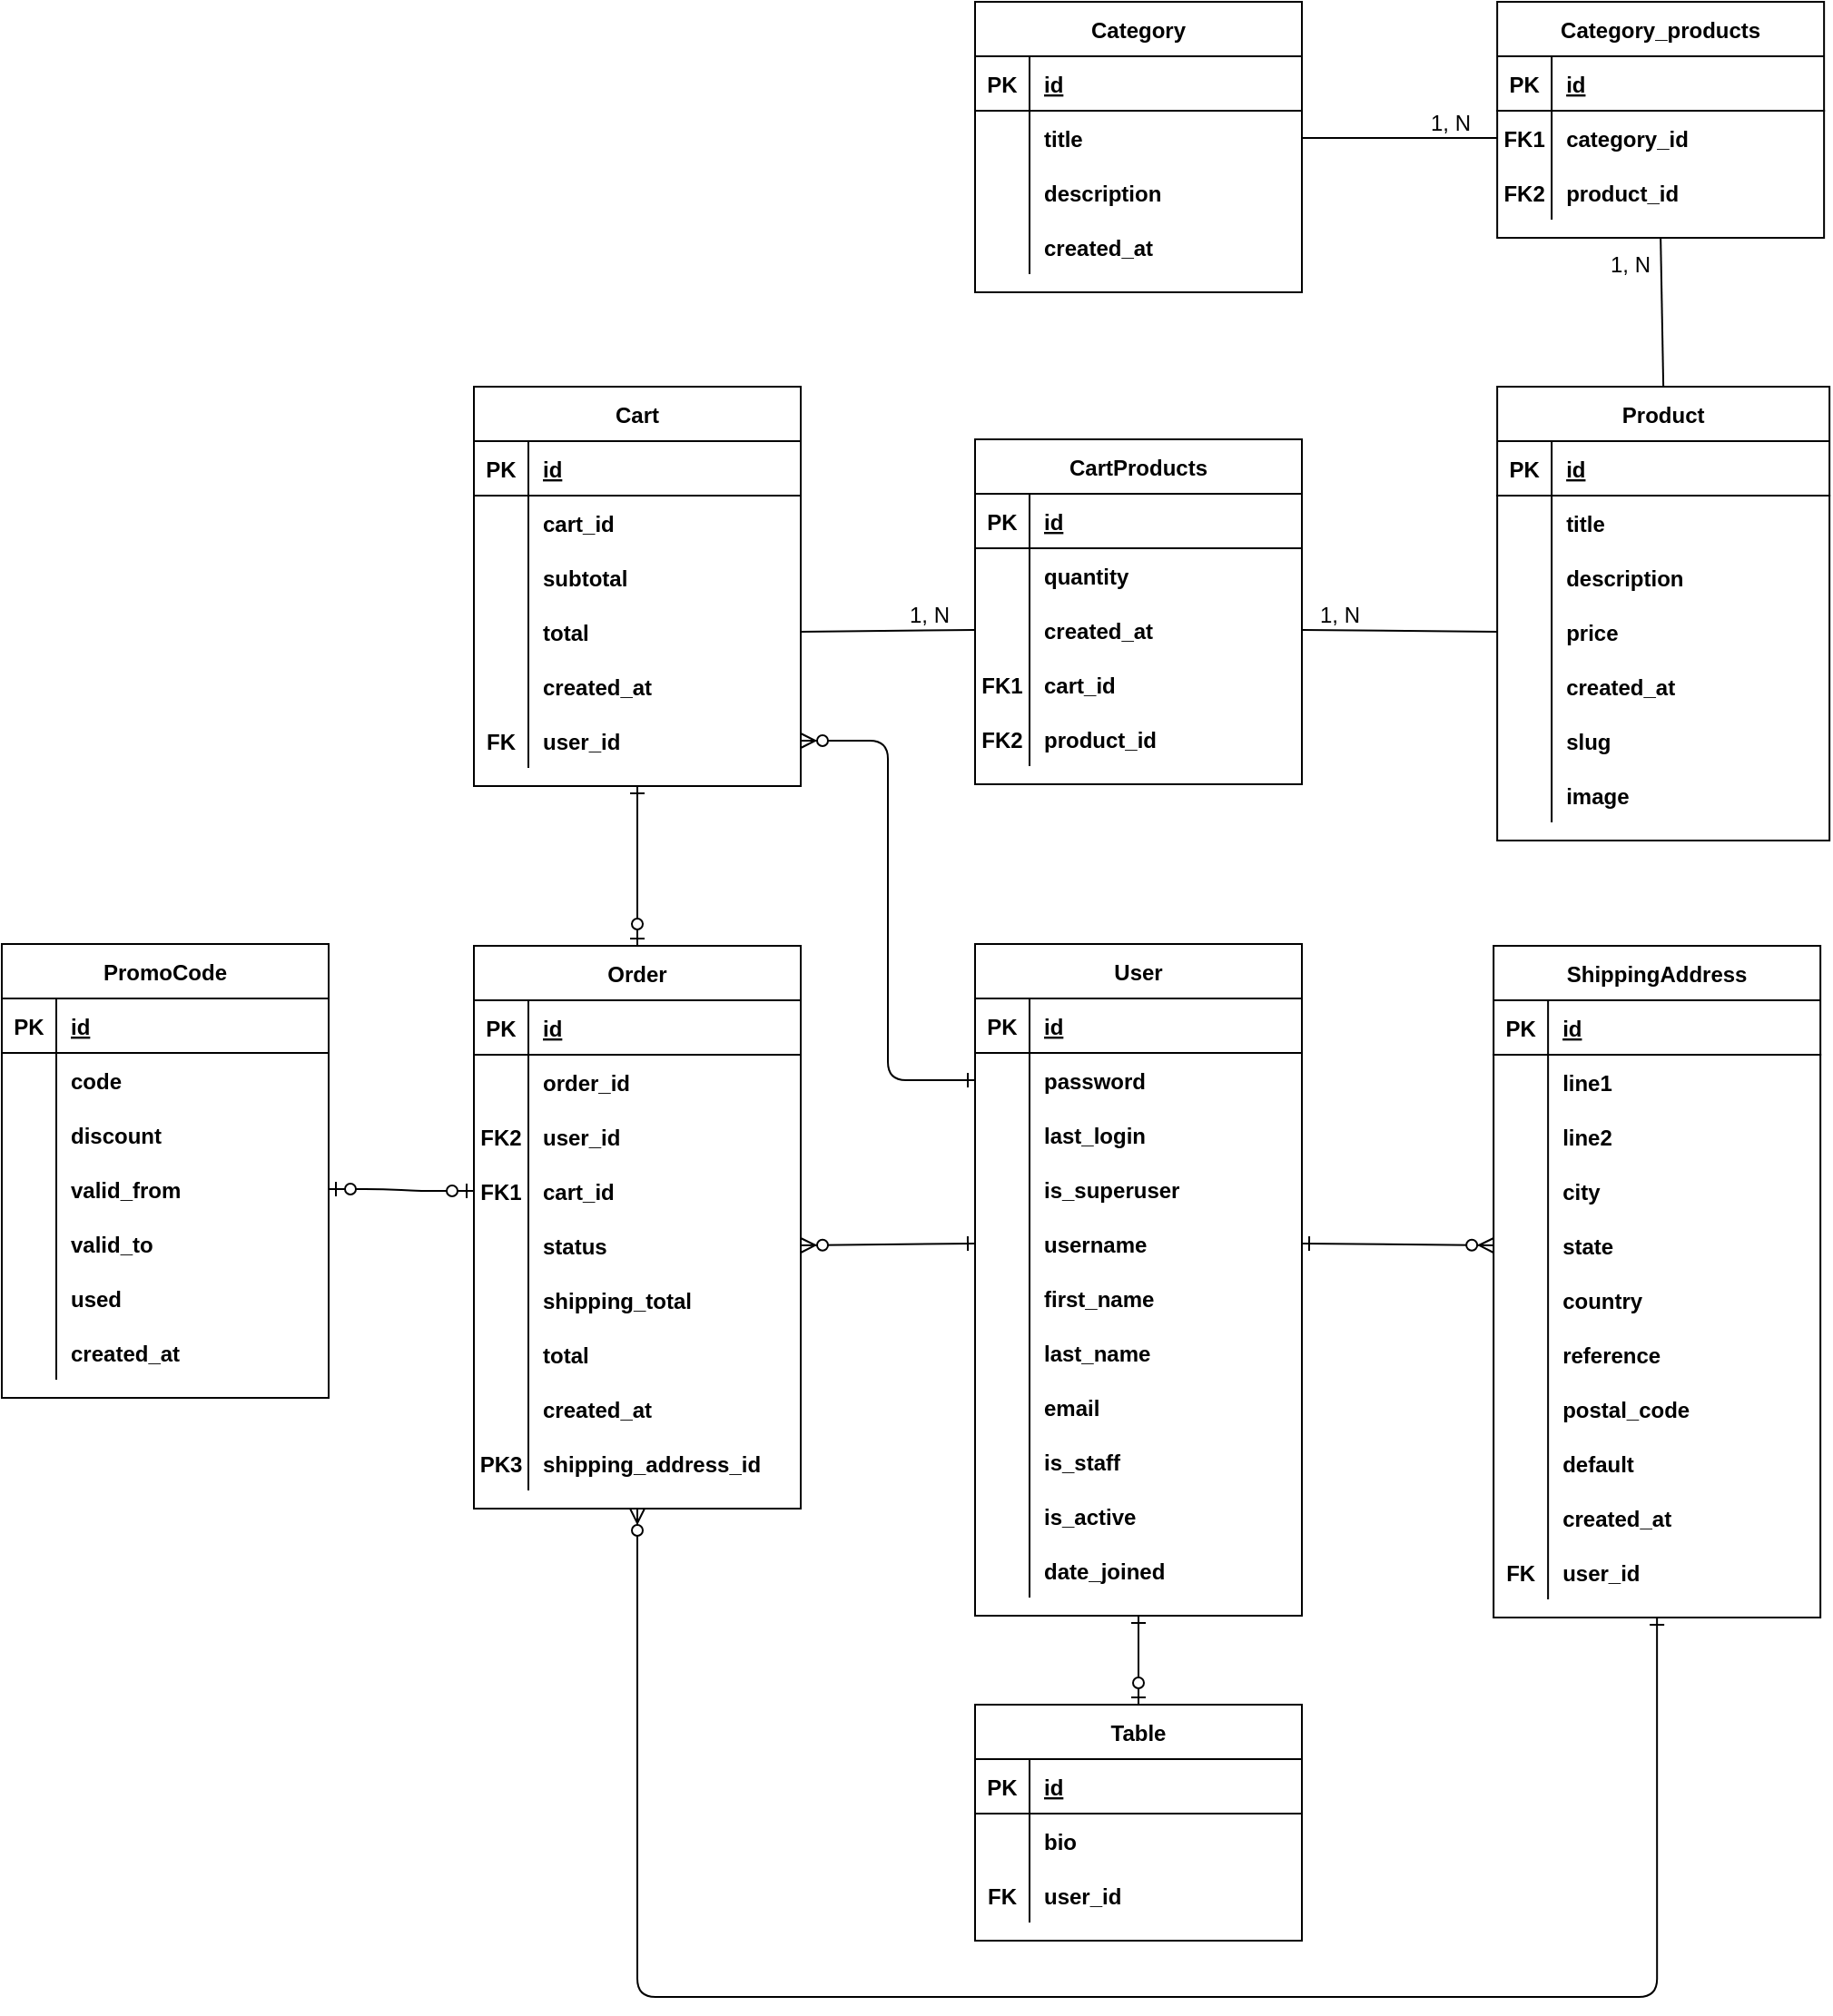 <mxfile version="13.6.5" type="device"><diagram id="OXPVClHrEOHPLzxseuGf" name="Page-1"><mxGraphModel dx="2885" dy="689" grid="1" gridSize="10" guides="1" tooltips="1" connect="1" arrows="1" fold="1" page="1" pageScale="1" pageWidth="827" pageHeight="1169" math="0" shadow="0"><root><mxCell id="0"/><mxCell id="1" parent="0"/><mxCell id="m5hUssW0y5BLGMDnI9Rz-1" value="Category" style="shape=table;startSize=30;container=1;collapsible=1;childLayout=tableLayout;fixedRows=1;rowLines=0;fontStyle=1;align=center;resizeLast=1;" vertex="1" parent="1"><mxGeometry x="-844" y="81" width="180" height="160" as="geometry"/></mxCell><mxCell id="m5hUssW0y5BLGMDnI9Rz-2" value="" style="shape=partialRectangle;collapsible=0;dropTarget=0;pointerEvents=0;fillColor=none;top=0;left=0;bottom=1;right=0;points=[[0,0.5],[1,0.5]];portConstraint=eastwest;" vertex="1" parent="m5hUssW0y5BLGMDnI9Rz-1"><mxGeometry y="30" width="180" height="30" as="geometry"/></mxCell><mxCell id="m5hUssW0y5BLGMDnI9Rz-3" value="PK" style="shape=partialRectangle;connectable=0;fillColor=none;top=0;left=0;bottom=0;right=0;fontStyle=1;overflow=hidden;" vertex="1" parent="m5hUssW0y5BLGMDnI9Rz-2"><mxGeometry width="30" height="30" as="geometry"/></mxCell><mxCell id="m5hUssW0y5BLGMDnI9Rz-4" value="id" style="shape=partialRectangle;connectable=0;fillColor=none;top=0;left=0;bottom=0;right=0;align=left;spacingLeft=6;fontStyle=5;overflow=hidden;" vertex="1" parent="m5hUssW0y5BLGMDnI9Rz-2"><mxGeometry x="30" width="150" height="30" as="geometry"/></mxCell><mxCell id="m5hUssW0y5BLGMDnI9Rz-5" value="" style="shape=partialRectangle;collapsible=0;dropTarget=0;pointerEvents=0;fillColor=none;top=0;left=0;bottom=0;right=0;points=[[0,0.5],[1,0.5]];portConstraint=eastwest;" vertex="1" parent="m5hUssW0y5BLGMDnI9Rz-1"><mxGeometry y="60" width="180" height="30" as="geometry"/></mxCell><mxCell id="m5hUssW0y5BLGMDnI9Rz-6" value="" style="shape=partialRectangle;connectable=0;fillColor=none;top=0;left=0;bottom=0;right=0;editable=1;overflow=hidden;" vertex="1" parent="m5hUssW0y5BLGMDnI9Rz-5"><mxGeometry width="30" height="30" as="geometry"/></mxCell><mxCell id="m5hUssW0y5BLGMDnI9Rz-7" value="title" style="shape=partialRectangle;connectable=0;fillColor=none;top=0;left=0;bottom=0;right=0;align=left;spacingLeft=6;overflow=hidden;fontStyle=1" vertex="1" parent="m5hUssW0y5BLGMDnI9Rz-5"><mxGeometry x="30" width="150" height="30" as="geometry"/></mxCell><mxCell id="m5hUssW0y5BLGMDnI9Rz-8" value="" style="shape=partialRectangle;collapsible=0;dropTarget=0;pointerEvents=0;fillColor=none;top=0;left=0;bottom=0;right=0;points=[[0,0.5],[1,0.5]];portConstraint=eastwest;" vertex="1" parent="m5hUssW0y5BLGMDnI9Rz-1"><mxGeometry y="90" width="180" height="30" as="geometry"/></mxCell><mxCell id="m5hUssW0y5BLGMDnI9Rz-9" value="" style="shape=partialRectangle;connectable=0;fillColor=none;top=0;left=0;bottom=0;right=0;editable=1;overflow=hidden;" vertex="1" parent="m5hUssW0y5BLGMDnI9Rz-8"><mxGeometry width="30" height="30" as="geometry"/></mxCell><mxCell id="m5hUssW0y5BLGMDnI9Rz-10" value="description" style="shape=partialRectangle;connectable=0;fillColor=none;top=0;left=0;bottom=0;right=0;align=left;spacingLeft=6;overflow=hidden;fontStyle=1" vertex="1" parent="m5hUssW0y5BLGMDnI9Rz-8"><mxGeometry x="30" width="150" height="30" as="geometry"/></mxCell><mxCell id="m5hUssW0y5BLGMDnI9Rz-11" value="" style="shape=partialRectangle;collapsible=0;dropTarget=0;pointerEvents=0;fillColor=none;top=0;left=0;bottom=0;right=0;points=[[0,0.5],[1,0.5]];portConstraint=eastwest;" vertex="1" parent="m5hUssW0y5BLGMDnI9Rz-1"><mxGeometry y="120" width="180" height="30" as="geometry"/></mxCell><mxCell id="m5hUssW0y5BLGMDnI9Rz-12" value="" style="shape=partialRectangle;connectable=0;fillColor=none;top=0;left=0;bottom=0;right=0;editable=1;overflow=hidden;" vertex="1" parent="m5hUssW0y5BLGMDnI9Rz-11"><mxGeometry width="30" height="30" as="geometry"/></mxCell><mxCell id="m5hUssW0y5BLGMDnI9Rz-13" value="created_at" style="shape=partialRectangle;connectable=0;fillColor=none;top=0;left=0;bottom=0;right=0;align=left;spacingLeft=6;overflow=hidden;fontStyle=1" vertex="1" parent="m5hUssW0y5BLGMDnI9Rz-11"><mxGeometry x="30" width="150" height="30" as="geometry"/></mxCell><mxCell id="m5hUssW0y5BLGMDnI9Rz-62" value="CartProducts" style="shape=table;startSize=30;container=1;collapsible=1;childLayout=tableLayout;fixedRows=1;rowLines=0;fontStyle=1;align=center;resizeLast=1;" vertex="1" parent="1"><mxGeometry x="-844" y="322" width="180" height="190" as="geometry"/></mxCell><mxCell id="m5hUssW0y5BLGMDnI9Rz-63" value="" style="shape=partialRectangle;collapsible=0;dropTarget=0;pointerEvents=0;fillColor=none;top=0;left=0;bottom=1;right=0;points=[[0,0.5],[1,0.5]];portConstraint=eastwest;" vertex="1" parent="m5hUssW0y5BLGMDnI9Rz-62"><mxGeometry y="30" width="180" height="30" as="geometry"/></mxCell><mxCell id="m5hUssW0y5BLGMDnI9Rz-64" value="PK" style="shape=partialRectangle;connectable=0;fillColor=none;top=0;left=0;bottom=0;right=0;fontStyle=1;overflow=hidden;" vertex="1" parent="m5hUssW0y5BLGMDnI9Rz-63"><mxGeometry width="30" height="30" as="geometry"/></mxCell><mxCell id="m5hUssW0y5BLGMDnI9Rz-65" value="id" style="shape=partialRectangle;connectable=0;fillColor=none;top=0;left=0;bottom=0;right=0;align=left;spacingLeft=6;fontStyle=5;overflow=hidden;" vertex="1" parent="m5hUssW0y5BLGMDnI9Rz-63"><mxGeometry x="30" width="150" height="30" as="geometry"/></mxCell><mxCell id="m5hUssW0y5BLGMDnI9Rz-66" value="" style="shape=partialRectangle;collapsible=0;dropTarget=0;pointerEvents=0;fillColor=none;top=0;left=0;bottom=0;right=0;points=[[0,0.5],[1,0.5]];portConstraint=eastwest;" vertex="1" parent="m5hUssW0y5BLGMDnI9Rz-62"><mxGeometry y="60" width="180" height="30" as="geometry"/></mxCell><mxCell id="m5hUssW0y5BLGMDnI9Rz-67" value="" style="shape=partialRectangle;connectable=0;fillColor=none;top=0;left=0;bottom=0;right=0;editable=1;overflow=hidden;" vertex="1" parent="m5hUssW0y5BLGMDnI9Rz-66"><mxGeometry width="30" height="30" as="geometry"/></mxCell><mxCell id="m5hUssW0y5BLGMDnI9Rz-68" value="quantity" style="shape=partialRectangle;connectable=0;fillColor=none;top=0;left=0;bottom=0;right=0;align=left;spacingLeft=6;overflow=hidden;fontStyle=1" vertex="1" parent="m5hUssW0y5BLGMDnI9Rz-66"><mxGeometry x="30" width="150" height="30" as="geometry"/></mxCell><mxCell id="m5hUssW0y5BLGMDnI9Rz-69" value="" style="shape=partialRectangle;collapsible=0;dropTarget=0;pointerEvents=0;fillColor=none;top=0;left=0;bottom=0;right=0;points=[[0,0.5],[1,0.5]];portConstraint=eastwest;" vertex="1" parent="m5hUssW0y5BLGMDnI9Rz-62"><mxGeometry y="90" width="180" height="30" as="geometry"/></mxCell><mxCell id="m5hUssW0y5BLGMDnI9Rz-70" value="" style="shape=partialRectangle;connectable=0;fillColor=none;top=0;left=0;bottom=0;right=0;editable=1;overflow=hidden;" vertex="1" parent="m5hUssW0y5BLGMDnI9Rz-69"><mxGeometry width="30" height="30" as="geometry"/></mxCell><mxCell id="m5hUssW0y5BLGMDnI9Rz-71" value="created_at" style="shape=partialRectangle;connectable=0;fillColor=none;top=0;left=0;bottom=0;right=0;align=left;spacingLeft=6;overflow=hidden;fontStyle=1" vertex="1" parent="m5hUssW0y5BLGMDnI9Rz-69"><mxGeometry x="30" width="150" height="30" as="geometry"/></mxCell><mxCell id="m5hUssW0y5BLGMDnI9Rz-72" value="" style="shape=partialRectangle;collapsible=0;dropTarget=0;pointerEvents=0;fillColor=none;top=0;left=0;bottom=0;right=0;points=[[0,0.5],[1,0.5]];portConstraint=eastwest;" vertex="1" parent="m5hUssW0y5BLGMDnI9Rz-62"><mxGeometry y="120" width="180" height="30" as="geometry"/></mxCell><mxCell id="m5hUssW0y5BLGMDnI9Rz-73" value="FK1" style="shape=partialRectangle;connectable=0;fillColor=none;top=0;left=0;bottom=0;right=0;editable=1;overflow=hidden;fontStyle=1" vertex="1" parent="m5hUssW0y5BLGMDnI9Rz-72"><mxGeometry width="30" height="30" as="geometry"/></mxCell><mxCell id="m5hUssW0y5BLGMDnI9Rz-74" value="cart_id" style="shape=partialRectangle;connectable=0;fillColor=none;top=0;left=0;bottom=0;right=0;align=left;spacingLeft=6;overflow=hidden;fontStyle=1" vertex="1" parent="m5hUssW0y5BLGMDnI9Rz-72"><mxGeometry x="30" width="150" height="30" as="geometry"/></mxCell><mxCell id="m5hUssW0y5BLGMDnI9Rz-76" value="" style="shape=partialRectangle;collapsible=0;dropTarget=0;pointerEvents=0;fillColor=none;top=0;left=0;bottom=0;right=0;points=[[0,0.5],[1,0.5]];portConstraint=eastwest;" vertex="1" parent="m5hUssW0y5BLGMDnI9Rz-62"><mxGeometry y="150" width="180" height="30" as="geometry"/></mxCell><mxCell id="m5hUssW0y5BLGMDnI9Rz-77" value="FK2" style="shape=partialRectangle;connectable=0;fillColor=none;top=0;left=0;bottom=0;right=0;editable=1;overflow=hidden;fontStyle=1" vertex="1" parent="m5hUssW0y5BLGMDnI9Rz-76"><mxGeometry width="30" height="30" as="geometry"/></mxCell><mxCell id="m5hUssW0y5BLGMDnI9Rz-78" value="product_id" style="shape=partialRectangle;connectable=0;fillColor=none;top=0;left=0;bottom=0;right=0;align=left;spacingLeft=6;overflow=hidden;fontStyle=1" vertex="1" parent="m5hUssW0y5BLGMDnI9Rz-76"><mxGeometry x="30" width="150" height="30" as="geometry"/></mxCell><mxCell id="m5hUssW0y5BLGMDnI9Rz-129" value="User" style="shape=table;startSize=30;container=1;collapsible=1;childLayout=tableLayout;fixedRows=1;rowLines=0;fontStyle=1;align=center;resizeLast=1;" vertex="1" parent="1"><mxGeometry x="-844" y="600" width="180" height="370" as="geometry"/></mxCell><mxCell id="m5hUssW0y5BLGMDnI9Rz-130" value="" style="shape=partialRectangle;collapsible=0;dropTarget=0;pointerEvents=0;fillColor=none;top=0;left=0;bottom=1;right=0;points=[[0,0.5],[1,0.5]];portConstraint=eastwest;" vertex="1" parent="m5hUssW0y5BLGMDnI9Rz-129"><mxGeometry y="30" width="180" height="30" as="geometry"/></mxCell><mxCell id="m5hUssW0y5BLGMDnI9Rz-131" value="PK" style="shape=partialRectangle;connectable=0;fillColor=none;top=0;left=0;bottom=0;right=0;fontStyle=1;overflow=hidden;" vertex="1" parent="m5hUssW0y5BLGMDnI9Rz-130"><mxGeometry width="30" height="30" as="geometry"/></mxCell><mxCell id="m5hUssW0y5BLGMDnI9Rz-132" value="id" style="shape=partialRectangle;connectable=0;fillColor=none;top=0;left=0;bottom=0;right=0;align=left;spacingLeft=6;fontStyle=5;overflow=hidden;" vertex="1" parent="m5hUssW0y5BLGMDnI9Rz-130"><mxGeometry x="30" width="150" height="30" as="geometry"/></mxCell><mxCell id="m5hUssW0y5BLGMDnI9Rz-133" value="" style="shape=partialRectangle;collapsible=0;dropTarget=0;pointerEvents=0;fillColor=none;top=0;left=0;bottom=0;right=0;points=[[0,0.5],[1,0.5]];portConstraint=eastwest;" vertex="1" parent="m5hUssW0y5BLGMDnI9Rz-129"><mxGeometry y="60" width="180" height="30" as="geometry"/></mxCell><mxCell id="m5hUssW0y5BLGMDnI9Rz-134" value="" style="shape=partialRectangle;connectable=0;fillColor=none;top=0;left=0;bottom=0;right=0;editable=1;overflow=hidden;" vertex="1" parent="m5hUssW0y5BLGMDnI9Rz-133"><mxGeometry width="30" height="30" as="geometry"/></mxCell><mxCell id="m5hUssW0y5BLGMDnI9Rz-135" value="password" style="shape=partialRectangle;connectable=0;fillColor=none;top=0;left=0;bottom=0;right=0;align=left;spacingLeft=6;overflow=hidden;fontStyle=1" vertex="1" parent="m5hUssW0y5BLGMDnI9Rz-133"><mxGeometry x="30" width="150" height="30" as="geometry"/></mxCell><mxCell id="m5hUssW0y5BLGMDnI9Rz-136" value="" style="shape=partialRectangle;collapsible=0;dropTarget=0;pointerEvents=0;fillColor=none;top=0;left=0;bottom=0;right=0;points=[[0,0.5],[1,0.5]];portConstraint=eastwest;" vertex="1" parent="m5hUssW0y5BLGMDnI9Rz-129"><mxGeometry y="90" width="180" height="30" as="geometry"/></mxCell><mxCell id="m5hUssW0y5BLGMDnI9Rz-137" value="" style="shape=partialRectangle;connectable=0;fillColor=none;top=0;left=0;bottom=0;right=0;editable=1;overflow=hidden;" vertex="1" parent="m5hUssW0y5BLGMDnI9Rz-136"><mxGeometry width="30" height="30" as="geometry"/></mxCell><mxCell id="m5hUssW0y5BLGMDnI9Rz-138" value="last_login" style="shape=partialRectangle;connectable=0;fillColor=none;top=0;left=0;bottom=0;right=0;align=left;spacingLeft=6;overflow=hidden;fontStyle=1" vertex="1" parent="m5hUssW0y5BLGMDnI9Rz-136"><mxGeometry x="30" width="150" height="30" as="geometry"/></mxCell><mxCell id="m5hUssW0y5BLGMDnI9Rz-139" value="" style="shape=partialRectangle;collapsible=0;dropTarget=0;pointerEvents=0;fillColor=none;top=0;left=0;bottom=0;right=0;points=[[0,0.5],[1,0.5]];portConstraint=eastwest;" vertex="1" parent="m5hUssW0y5BLGMDnI9Rz-129"><mxGeometry y="120" width="180" height="30" as="geometry"/></mxCell><mxCell id="m5hUssW0y5BLGMDnI9Rz-140" value="" style="shape=partialRectangle;connectable=0;fillColor=none;top=0;left=0;bottom=0;right=0;editable=1;overflow=hidden;" vertex="1" parent="m5hUssW0y5BLGMDnI9Rz-139"><mxGeometry width="30" height="30" as="geometry"/></mxCell><mxCell id="m5hUssW0y5BLGMDnI9Rz-141" value="is_superuser" style="shape=partialRectangle;connectable=0;fillColor=none;top=0;left=0;bottom=0;right=0;align=left;spacingLeft=6;overflow=hidden;fontStyle=1" vertex="1" parent="m5hUssW0y5BLGMDnI9Rz-139"><mxGeometry x="30" width="150" height="30" as="geometry"/></mxCell><mxCell id="m5hUssW0y5BLGMDnI9Rz-142" value="" style="shape=partialRectangle;collapsible=0;dropTarget=0;pointerEvents=0;fillColor=none;top=0;left=0;bottom=0;right=0;points=[[0,0.5],[1,0.5]];portConstraint=eastwest;" vertex="1" parent="m5hUssW0y5BLGMDnI9Rz-129"><mxGeometry y="150" width="180" height="30" as="geometry"/></mxCell><mxCell id="m5hUssW0y5BLGMDnI9Rz-143" value="" style="shape=partialRectangle;connectable=0;fillColor=none;top=0;left=0;bottom=0;right=0;editable=1;overflow=hidden;" vertex="1" parent="m5hUssW0y5BLGMDnI9Rz-142"><mxGeometry width="30" height="30" as="geometry"/></mxCell><mxCell id="m5hUssW0y5BLGMDnI9Rz-144" value="username" style="shape=partialRectangle;connectable=0;fillColor=none;top=0;left=0;bottom=0;right=0;align=left;spacingLeft=6;overflow=hidden;fontStyle=1" vertex="1" parent="m5hUssW0y5BLGMDnI9Rz-142"><mxGeometry x="30" width="150" height="30" as="geometry"/></mxCell><mxCell id="m5hUssW0y5BLGMDnI9Rz-145" value="" style="shape=partialRectangle;collapsible=0;dropTarget=0;pointerEvents=0;fillColor=none;top=0;left=0;bottom=0;right=0;points=[[0,0.5],[1,0.5]];portConstraint=eastwest;" vertex="1" parent="m5hUssW0y5BLGMDnI9Rz-129"><mxGeometry y="180" width="180" height="30" as="geometry"/></mxCell><mxCell id="m5hUssW0y5BLGMDnI9Rz-146" value="" style="shape=partialRectangle;connectable=0;fillColor=none;top=0;left=0;bottom=0;right=0;editable=1;overflow=hidden;" vertex="1" parent="m5hUssW0y5BLGMDnI9Rz-145"><mxGeometry width="30" height="30" as="geometry"/></mxCell><mxCell id="m5hUssW0y5BLGMDnI9Rz-147" value="first_name" style="shape=partialRectangle;connectable=0;fillColor=none;top=0;left=0;bottom=0;right=0;align=left;spacingLeft=6;overflow=hidden;fontStyle=1" vertex="1" parent="m5hUssW0y5BLGMDnI9Rz-145"><mxGeometry x="30" width="150" height="30" as="geometry"/></mxCell><mxCell id="m5hUssW0y5BLGMDnI9Rz-152" value="" style="shape=partialRectangle;collapsible=0;dropTarget=0;pointerEvents=0;fillColor=none;top=0;left=0;bottom=0;right=0;points=[[0,0.5],[1,0.5]];portConstraint=eastwest;" vertex="1" parent="m5hUssW0y5BLGMDnI9Rz-129"><mxGeometry y="210" width="180" height="30" as="geometry"/></mxCell><mxCell id="m5hUssW0y5BLGMDnI9Rz-153" value="" style="shape=partialRectangle;connectable=0;fillColor=none;top=0;left=0;bottom=0;right=0;editable=1;overflow=hidden;" vertex="1" parent="m5hUssW0y5BLGMDnI9Rz-152"><mxGeometry width="30" height="30" as="geometry"/></mxCell><mxCell id="m5hUssW0y5BLGMDnI9Rz-154" value="last_name" style="shape=partialRectangle;connectable=0;fillColor=none;top=0;left=0;bottom=0;right=0;align=left;spacingLeft=6;overflow=hidden;fontStyle=1" vertex="1" parent="m5hUssW0y5BLGMDnI9Rz-152"><mxGeometry x="30" width="150" height="30" as="geometry"/></mxCell><mxCell id="m5hUssW0y5BLGMDnI9Rz-155" value="" style="shape=partialRectangle;collapsible=0;dropTarget=0;pointerEvents=0;fillColor=none;top=0;left=0;bottom=0;right=0;points=[[0,0.5],[1,0.5]];portConstraint=eastwest;" vertex="1" parent="m5hUssW0y5BLGMDnI9Rz-129"><mxGeometry y="240" width="180" height="30" as="geometry"/></mxCell><mxCell id="m5hUssW0y5BLGMDnI9Rz-156" value="" style="shape=partialRectangle;connectable=0;fillColor=none;top=0;left=0;bottom=0;right=0;editable=1;overflow=hidden;" vertex="1" parent="m5hUssW0y5BLGMDnI9Rz-155"><mxGeometry width="30" height="30" as="geometry"/></mxCell><mxCell id="m5hUssW0y5BLGMDnI9Rz-157" value="email" style="shape=partialRectangle;connectable=0;fillColor=none;top=0;left=0;bottom=0;right=0;align=left;spacingLeft=6;overflow=hidden;fontStyle=1" vertex="1" parent="m5hUssW0y5BLGMDnI9Rz-155"><mxGeometry x="30" width="150" height="30" as="geometry"/></mxCell><mxCell id="m5hUssW0y5BLGMDnI9Rz-158" value="" style="shape=partialRectangle;collapsible=0;dropTarget=0;pointerEvents=0;fillColor=none;top=0;left=0;bottom=0;right=0;points=[[0,0.5],[1,0.5]];portConstraint=eastwest;" vertex="1" parent="m5hUssW0y5BLGMDnI9Rz-129"><mxGeometry y="270" width="180" height="30" as="geometry"/></mxCell><mxCell id="m5hUssW0y5BLGMDnI9Rz-159" value="" style="shape=partialRectangle;connectable=0;fillColor=none;top=0;left=0;bottom=0;right=0;editable=1;overflow=hidden;" vertex="1" parent="m5hUssW0y5BLGMDnI9Rz-158"><mxGeometry width="30" height="30" as="geometry"/></mxCell><mxCell id="m5hUssW0y5BLGMDnI9Rz-160" value="is_staff" style="shape=partialRectangle;connectable=0;fillColor=none;top=0;left=0;bottom=0;right=0;align=left;spacingLeft=6;overflow=hidden;fontStyle=1" vertex="1" parent="m5hUssW0y5BLGMDnI9Rz-158"><mxGeometry x="30" width="150" height="30" as="geometry"/></mxCell><mxCell id="m5hUssW0y5BLGMDnI9Rz-148" value="" style="shape=partialRectangle;collapsible=0;dropTarget=0;pointerEvents=0;fillColor=none;top=0;left=0;bottom=0;right=0;points=[[0,0.5],[1,0.5]];portConstraint=eastwest;" vertex="1" parent="m5hUssW0y5BLGMDnI9Rz-129"><mxGeometry y="300" width="180" height="30" as="geometry"/></mxCell><mxCell id="m5hUssW0y5BLGMDnI9Rz-149" value="" style="shape=partialRectangle;connectable=0;fillColor=none;top=0;left=0;bottom=0;right=0;editable=1;overflow=hidden;" vertex="1" parent="m5hUssW0y5BLGMDnI9Rz-148"><mxGeometry width="30" height="30" as="geometry"/></mxCell><mxCell id="m5hUssW0y5BLGMDnI9Rz-150" value="is_active" style="shape=partialRectangle;connectable=0;fillColor=none;top=0;left=0;bottom=0;right=0;align=left;spacingLeft=6;overflow=hidden;fontStyle=1" vertex="1" parent="m5hUssW0y5BLGMDnI9Rz-148"><mxGeometry x="30" width="150" height="30" as="geometry"/></mxCell><mxCell id="m5hUssW0y5BLGMDnI9Rz-161" value="" style="shape=partialRectangle;collapsible=0;dropTarget=0;pointerEvents=0;fillColor=none;top=0;left=0;bottom=0;right=0;points=[[0,0.5],[1,0.5]];portConstraint=eastwest;" vertex="1" parent="m5hUssW0y5BLGMDnI9Rz-129"><mxGeometry y="330" width="180" height="30" as="geometry"/></mxCell><mxCell id="m5hUssW0y5BLGMDnI9Rz-162" value="" style="shape=partialRectangle;connectable=0;fillColor=none;top=0;left=0;bottom=0;right=0;editable=1;overflow=hidden;" vertex="1" parent="m5hUssW0y5BLGMDnI9Rz-161"><mxGeometry width="30" height="30" as="geometry"/></mxCell><mxCell id="m5hUssW0y5BLGMDnI9Rz-163" value="date_joined" style="shape=partialRectangle;connectable=0;fillColor=none;top=0;left=0;bottom=0;right=0;align=left;spacingLeft=6;overflow=hidden;fontStyle=1" vertex="1" parent="m5hUssW0y5BLGMDnI9Rz-161"><mxGeometry x="30" width="150" height="30" as="geometry"/></mxCell><mxCell id="m5hUssW0y5BLGMDnI9Rz-166" value="" style="fontSize=12;html=1;endArrow=ERone;endFill=0;exitX=1;exitY=0.5;exitDx=0;exitDy=0;startArrow=ERzeroToMany;startFill=1;entryX=0;entryY=0.5;entryDx=0;entryDy=0;" edge="1" parent="1" source="m5hUssW0y5BLGMDnI9Rz-104" target="m5hUssW0y5BLGMDnI9Rz-142"><mxGeometry width="100" height="100" relative="1" as="geometry"><mxPoint x="-574" y="660" as="sourcePoint"/><mxPoint x="-920" y="850" as="targetPoint"/></mxGeometry></mxCell><mxCell id="m5hUssW0y5BLGMDnI9Rz-167" value="" style="fontSize=12;html=1;endArrow=ERzeroToOne;endFill=1;entryX=0.5;entryY=0;entryDx=0;entryDy=0;exitX=0.5;exitY=1;exitDx=0;exitDy=0;startArrow=ERone;startFill=0;" edge="1" parent="1" source="m5hUssW0y5BLGMDnI9Rz-80" target="m5hUssW0y5BLGMDnI9Rz-100"><mxGeometry width="100" height="100" relative="1" as="geometry"><mxPoint x="-764" y="741" as="sourcePoint"/><mxPoint x="-664" y="641" as="targetPoint"/></mxGeometry></mxCell><mxCell id="m5hUssW0y5BLGMDnI9Rz-215" value="" style="fontSize=12;html=1;endArrow=ERzeroToMany;endFill=1;exitX=1;exitY=0.5;exitDx=0;exitDy=0;entryX=0;entryY=0.5;entryDx=0;entryDy=0;startArrow=ERone;startFill=0;" edge="1" parent="1" source="m5hUssW0y5BLGMDnI9Rz-142" target="m5hUssW0y5BLGMDnI9Rz-181"><mxGeometry width="100" height="100" relative="1" as="geometry"><mxPoint x="-644" y="930" as="sourcePoint"/><mxPoint x="-544" y="830" as="targetPoint"/></mxGeometry></mxCell><mxCell id="m5hUssW0y5BLGMDnI9Rz-202" value="Table" style="shape=table;startSize=30;container=1;collapsible=1;childLayout=tableLayout;fixedRows=1;rowLines=0;fontStyle=1;align=center;resizeLast=1;" vertex="1" parent="1"><mxGeometry x="-844" y="1019" width="180" height="130" as="geometry"/></mxCell><mxCell id="m5hUssW0y5BLGMDnI9Rz-203" value="" style="shape=partialRectangle;collapsible=0;dropTarget=0;pointerEvents=0;fillColor=none;top=0;left=0;bottom=1;right=0;points=[[0,0.5],[1,0.5]];portConstraint=eastwest;" vertex="1" parent="m5hUssW0y5BLGMDnI9Rz-202"><mxGeometry y="30" width="180" height="30" as="geometry"/></mxCell><mxCell id="m5hUssW0y5BLGMDnI9Rz-204" value="PK" style="shape=partialRectangle;connectable=0;fillColor=none;top=0;left=0;bottom=0;right=0;fontStyle=1;overflow=hidden;" vertex="1" parent="m5hUssW0y5BLGMDnI9Rz-203"><mxGeometry width="30" height="30" as="geometry"/></mxCell><mxCell id="m5hUssW0y5BLGMDnI9Rz-205" value="id" style="shape=partialRectangle;connectable=0;fillColor=none;top=0;left=0;bottom=0;right=0;align=left;spacingLeft=6;fontStyle=5;overflow=hidden;" vertex="1" parent="m5hUssW0y5BLGMDnI9Rz-203"><mxGeometry x="30" width="150" height="30" as="geometry"/></mxCell><mxCell id="m5hUssW0y5BLGMDnI9Rz-206" value="" style="shape=partialRectangle;collapsible=0;dropTarget=0;pointerEvents=0;fillColor=none;top=0;left=0;bottom=0;right=0;points=[[0,0.5],[1,0.5]];portConstraint=eastwest;" vertex="1" parent="m5hUssW0y5BLGMDnI9Rz-202"><mxGeometry y="60" width="180" height="30" as="geometry"/></mxCell><mxCell id="m5hUssW0y5BLGMDnI9Rz-207" value="" style="shape=partialRectangle;connectable=0;fillColor=none;top=0;left=0;bottom=0;right=0;editable=1;overflow=hidden;" vertex="1" parent="m5hUssW0y5BLGMDnI9Rz-206"><mxGeometry width="30" height="30" as="geometry"/></mxCell><mxCell id="m5hUssW0y5BLGMDnI9Rz-208" value="bio" style="shape=partialRectangle;connectable=0;fillColor=none;top=0;left=0;bottom=0;right=0;align=left;spacingLeft=6;overflow=hidden;fontStyle=1" vertex="1" parent="m5hUssW0y5BLGMDnI9Rz-206"><mxGeometry x="30" width="150" height="30" as="geometry"/></mxCell><mxCell id="m5hUssW0y5BLGMDnI9Rz-209" value="" style="shape=partialRectangle;collapsible=0;dropTarget=0;pointerEvents=0;fillColor=none;top=0;left=0;bottom=0;right=0;points=[[0,0.5],[1,0.5]];portConstraint=eastwest;" vertex="1" parent="m5hUssW0y5BLGMDnI9Rz-202"><mxGeometry y="90" width="180" height="30" as="geometry"/></mxCell><mxCell id="m5hUssW0y5BLGMDnI9Rz-210" value="FK" style="shape=partialRectangle;connectable=0;fillColor=none;top=0;left=0;bottom=0;right=0;editable=1;overflow=hidden;fontStyle=1" vertex="1" parent="m5hUssW0y5BLGMDnI9Rz-209"><mxGeometry width="30" height="30" as="geometry"/></mxCell><mxCell id="m5hUssW0y5BLGMDnI9Rz-211" value="user_id" style="shape=partialRectangle;connectable=0;fillColor=none;top=0;left=0;bottom=0;right=0;align=left;spacingLeft=6;overflow=hidden;fontStyle=1" vertex="1" parent="m5hUssW0y5BLGMDnI9Rz-209"><mxGeometry x="30" width="150" height="30" as="geometry"/></mxCell><mxCell id="m5hUssW0y5BLGMDnI9Rz-216" value="" style="fontSize=12;html=1;endArrow=ERzeroToOne;endFill=1;entryX=0.5;entryY=0;entryDx=0;entryDy=0;exitX=0.5;exitY=1;exitDx=0;exitDy=0;startArrow=ERone;startFill=0;" edge="1" parent="1" source="m5hUssW0y5BLGMDnI9Rz-129" target="m5hUssW0y5BLGMDnI9Rz-202"><mxGeometry width="100" height="100" relative="1" as="geometry"><mxPoint x="-984" y="1090" as="sourcePoint"/><mxPoint x="-884" y="990" as="targetPoint"/></mxGeometry></mxCell><mxCell id="m5hUssW0y5BLGMDnI9Rz-220" value="" style="edgeStyle=orthogonalEdgeStyle;fontSize=12;html=1;endArrow=ERone;endFill=0;entryX=0;entryY=0.5;entryDx=0;entryDy=0;exitX=1;exitY=0.5;exitDx=0;exitDy=0;startArrow=ERzeroToMany;startFill=1;" edge="1" parent="1" source="m5hUssW0y5BLGMDnI9Rz-96" target="m5hUssW0y5BLGMDnI9Rz-133"><mxGeometry width="100" height="100" relative="1" as="geometry"><mxPoint x="-960" y="590" as="sourcePoint"/><mxPoint x="-860" y="542" as="targetPoint"/></mxGeometry></mxCell><mxCell id="m5hUssW0y5BLGMDnI9Rz-221" value="" style="edgeStyle=orthogonalEdgeStyle;fontSize=12;html=1;endArrow=ERone;endFill=0;startArrow=ERzeroToMany;startFill=1;exitX=0.5;exitY=1;exitDx=0;exitDy=0;entryX=0.5;entryY=1;entryDx=0;entryDy=0;" edge="1" parent="1" source="m5hUssW0y5BLGMDnI9Rz-100" target="m5hUssW0y5BLGMDnI9Rz-168"><mxGeometry width="100" height="100" relative="1" as="geometry"><mxPoint x="-520" y="1030" as="sourcePoint"/><mxPoint x="-320" y="1050" as="targetPoint"/><Array as="points"><mxPoint x="-1030" y="1180"/><mxPoint x="-468" y="1180"/></Array></mxGeometry></mxCell><mxCell id="m5hUssW0y5BLGMDnI9Rz-229" value="" style="endArrow=none;html=1;rounded=0;exitX=1;exitY=0.5;exitDx=0;exitDy=0;entryX=0;entryY=0.5;entryDx=0;entryDy=0;" edge="1" parent="1" source="m5hUssW0y5BLGMDnI9Rz-5" target="m5hUssW0y5BLGMDnI9Rz-18"><mxGeometry relative="1" as="geometry"><mxPoint x="-640" y="30" as="sourcePoint"/><mxPoint x="-480" y="30" as="targetPoint"/></mxGeometry></mxCell><mxCell id="m5hUssW0y5BLGMDnI9Rz-230" value="" style="resizable=0;html=1;align=left;verticalAlign=bottom;" connectable="0" vertex="1" parent="m5hUssW0y5BLGMDnI9Rz-229"><mxGeometry x="-1" relative="1" as="geometry"/></mxCell><mxCell id="m5hUssW0y5BLGMDnI9Rz-231" value="1, N" style="resizable=0;html=1;align=right;verticalAlign=bottom;" connectable="0" vertex="1" parent="m5hUssW0y5BLGMDnI9Rz-229"><mxGeometry x="1" relative="1" as="geometry"><mxPoint x="-14" as="offset"/></mxGeometry></mxCell><mxCell id="m5hUssW0y5BLGMDnI9Rz-232" value="" style="endArrow=none;html=1;rounded=0;exitX=0.5;exitY=0;exitDx=0;exitDy=0;entryX=0.5;entryY=1;entryDx=0;entryDy=0;" edge="1" parent="1" source="m5hUssW0y5BLGMDnI9Rz-27" target="m5hUssW0y5BLGMDnI9Rz-14"><mxGeometry relative="1" as="geometry"><mxPoint x="-321.43" y="283" as="sourcePoint"/><mxPoint x="-321.43" y="181" as="targetPoint"/></mxGeometry></mxCell><mxCell id="m5hUssW0y5BLGMDnI9Rz-233" value="" style="resizable=0;html=1;align=left;verticalAlign=bottom;" connectable="0" vertex="1" parent="m5hUssW0y5BLGMDnI9Rz-232"><mxGeometry x="-1" relative="1" as="geometry"/></mxCell><mxCell id="m5hUssW0y5BLGMDnI9Rz-234" value="1, N" style="resizable=0;html=1;align=right;verticalAlign=bottom;" connectable="0" vertex="1" parent="m5hUssW0y5BLGMDnI9Rz-232"><mxGeometry x="1" relative="1" as="geometry"><mxPoint x="-5" y="23.43" as="offset"/></mxGeometry></mxCell><mxCell id="m5hUssW0y5BLGMDnI9Rz-235" value="" style="endArrow=none;html=1;rounded=0;exitX=0;exitY=0.5;exitDx=0;exitDy=0;entryX=1;entryY=0.5;entryDx=0;entryDy=0;" edge="1" parent="1" source="m5hUssW0y5BLGMDnI9Rz-37" target="m5hUssW0y5BLGMDnI9Rz-69"><mxGeometry relative="1" as="geometry"><mxPoint x="-666" y="281" as="sourcePoint"/><mxPoint x="-590" y="400" as="targetPoint"/></mxGeometry></mxCell><mxCell id="m5hUssW0y5BLGMDnI9Rz-236" value="" style="resizable=0;html=1;align=left;verticalAlign=bottom;" connectable="0" vertex="1" parent="m5hUssW0y5BLGMDnI9Rz-235"><mxGeometry x="-1" relative="1" as="geometry"/></mxCell><mxCell id="m5hUssW0y5BLGMDnI9Rz-237" value="1, N" style="resizable=0;html=1;align=right;verticalAlign=bottom;" connectable="0" vertex="1" parent="m5hUssW0y5BLGMDnI9Rz-235"><mxGeometry x="1" relative="1" as="geometry"><mxPoint x="32.42" as="offset"/></mxGeometry></mxCell><mxCell id="m5hUssW0y5BLGMDnI9Rz-238" value="" style="endArrow=none;html=1;rounded=0;exitX=1;exitY=0.5;exitDx=0;exitDy=0;entryX=0;entryY=0.5;entryDx=0;entryDy=0;" edge="1" parent="1" source="m5hUssW0y5BLGMDnI9Rz-90" target="m5hUssW0y5BLGMDnI9Rz-69"><mxGeometry relative="1" as="geometry"><mxPoint x="-980.0" y="397" as="sourcePoint"/><mxPoint x="-906" y="350" as="targetPoint"/></mxGeometry></mxCell><mxCell id="m5hUssW0y5BLGMDnI9Rz-239" value="" style="resizable=0;html=1;align=left;verticalAlign=bottom;" connectable="0" vertex="1" parent="m5hUssW0y5BLGMDnI9Rz-238"><mxGeometry x="-1" relative="1" as="geometry"/></mxCell><mxCell id="m5hUssW0y5BLGMDnI9Rz-240" value="1, N" style="resizable=0;html=1;align=right;verticalAlign=bottom;" connectable="0" vertex="1" parent="m5hUssW0y5BLGMDnI9Rz-238"><mxGeometry x="1" relative="1" as="geometry"><mxPoint x="-13.56" as="offset"/></mxGeometry></mxCell><mxCell id="m5hUssW0y5BLGMDnI9Rz-14" value="Category_products" style="shape=table;startSize=30;container=1;collapsible=1;childLayout=tableLayout;fixedRows=1;rowLines=0;fontStyle=1;align=center;resizeLast=1;" vertex="1" parent="1"><mxGeometry x="-556.43" y="81" width="180" height="130" as="geometry"/></mxCell><mxCell id="m5hUssW0y5BLGMDnI9Rz-15" value="" style="shape=partialRectangle;collapsible=0;dropTarget=0;pointerEvents=0;fillColor=none;top=0;left=0;bottom=1;right=0;points=[[0,0.5],[1,0.5]];portConstraint=eastwest;" vertex="1" parent="m5hUssW0y5BLGMDnI9Rz-14"><mxGeometry y="30" width="180" height="30" as="geometry"/></mxCell><mxCell id="m5hUssW0y5BLGMDnI9Rz-16" value="PK" style="shape=partialRectangle;connectable=0;fillColor=none;top=0;left=0;bottom=0;right=0;fontStyle=1;overflow=hidden;" vertex="1" parent="m5hUssW0y5BLGMDnI9Rz-15"><mxGeometry width="30" height="30" as="geometry"/></mxCell><mxCell id="m5hUssW0y5BLGMDnI9Rz-17" value="id" style="shape=partialRectangle;connectable=0;fillColor=none;top=0;left=0;bottom=0;right=0;align=left;spacingLeft=6;fontStyle=5;overflow=hidden;" vertex="1" parent="m5hUssW0y5BLGMDnI9Rz-15"><mxGeometry x="30" width="150" height="30" as="geometry"/></mxCell><mxCell id="m5hUssW0y5BLGMDnI9Rz-18" value="" style="shape=partialRectangle;collapsible=0;dropTarget=0;pointerEvents=0;fillColor=none;top=0;left=0;bottom=0;right=0;points=[[0,0.5],[1,0.5]];portConstraint=eastwest;" vertex="1" parent="m5hUssW0y5BLGMDnI9Rz-14"><mxGeometry y="60" width="180" height="30" as="geometry"/></mxCell><mxCell id="m5hUssW0y5BLGMDnI9Rz-19" value="FK1" style="shape=partialRectangle;connectable=0;fillColor=none;top=0;left=0;bottom=0;right=0;editable=1;overflow=hidden;fontStyle=1" vertex="1" parent="m5hUssW0y5BLGMDnI9Rz-18"><mxGeometry width="30" height="30" as="geometry"/></mxCell><mxCell id="m5hUssW0y5BLGMDnI9Rz-20" value="category_id" style="shape=partialRectangle;connectable=0;fillColor=none;top=0;left=0;bottom=0;right=0;align=left;spacingLeft=6;overflow=hidden;fontStyle=1" vertex="1" parent="m5hUssW0y5BLGMDnI9Rz-18"><mxGeometry x="30" width="150" height="30" as="geometry"/></mxCell><mxCell id="m5hUssW0y5BLGMDnI9Rz-21" value="" style="shape=partialRectangle;collapsible=0;dropTarget=0;pointerEvents=0;fillColor=none;top=0;left=0;bottom=0;right=0;points=[[0,0.5],[1,0.5]];portConstraint=eastwest;" vertex="1" parent="m5hUssW0y5BLGMDnI9Rz-14"><mxGeometry y="90" width="180" height="30" as="geometry"/></mxCell><mxCell id="m5hUssW0y5BLGMDnI9Rz-22" value="FK2" style="shape=partialRectangle;connectable=0;fillColor=none;top=0;left=0;bottom=0;right=0;editable=1;overflow=hidden;fontStyle=1" vertex="1" parent="m5hUssW0y5BLGMDnI9Rz-21"><mxGeometry width="30" height="30" as="geometry"/></mxCell><mxCell id="m5hUssW0y5BLGMDnI9Rz-23" value="product_id" style="shape=partialRectangle;connectable=0;fillColor=none;top=0;left=0;bottom=0;right=0;align=left;spacingLeft=6;overflow=hidden;fontStyle=1" vertex="1" parent="m5hUssW0y5BLGMDnI9Rz-21"><mxGeometry x="30" width="150" height="30" as="geometry"/></mxCell><mxCell id="m5hUssW0y5BLGMDnI9Rz-27" value="Product" style="shape=table;startSize=30;container=1;collapsible=1;childLayout=tableLayout;fixedRows=1;rowLines=0;fontStyle=1;align=center;resizeLast=1;" vertex="1" parent="1"><mxGeometry x="-556.43" y="293" width="183" height="250" as="geometry"><mxRectangle x="-413" y="290" width="60" height="30" as="alternateBounds"/></mxGeometry></mxCell><mxCell id="m5hUssW0y5BLGMDnI9Rz-28" value="" style="shape=partialRectangle;collapsible=0;dropTarget=0;pointerEvents=0;fillColor=none;top=0;left=0;bottom=1;right=0;points=[[0,0.5],[1,0.5]];portConstraint=eastwest;" vertex="1" parent="m5hUssW0y5BLGMDnI9Rz-27"><mxGeometry y="30" width="183" height="30" as="geometry"/></mxCell><mxCell id="m5hUssW0y5BLGMDnI9Rz-29" value="PK" style="shape=partialRectangle;connectable=0;fillColor=none;top=0;left=0;bottom=0;right=0;fontStyle=1;overflow=hidden;" vertex="1" parent="m5hUssW0y5BLGMDnI9Rz-28"><mxGeometry width="30" height="30" as="geometry"/></mxCell><mxCell id="m5hUssW0y5BLGMDnI9Rz-30" value="id" style="shape=partialRectangle;connectable=0;fillColor=none;top=0;left=0;bottom=0;right=0;align=left;spacingLeft=6;fontStyle=5;overflow=hidden;" vertex="1" parent="m5hUssW0y5BLGMDnI9Rz-28"><mxGeometry x="30" width="153" height="30" as="geometry"/></mxCell><mxCell id="m5hUssW0y5BLGMDnI9Rz-31" value="" style="shape=partialRectangle;collapsible=0;dropTarget=0;pointerEvents=0;fillColor=none;top=0;left=0;bottom=0;right=0;points=[[0,0.5],[1,0.5]];portConstraint=eastwest;" vertex="1" parent="m5hUssW0y5BLGMDnI9Rz-27"><mxGeometry y="60" width="183" height="30" as="geometry"/></mxCell><mxCell id="m5hUssW0y5BLGMDnI9Rz-32" value="" style="shape=partialRectangle;connectable=0;fillColor=none;top=0;left=0;bottom=0;right=0;editable=1;overflow=hidden;" vertex="1" parent="m5hUssW0y5BLGMDnI9Rz-31"><mxGeometry width="30" height="30" as="geometry"/></mxCell><mxCell id="m5hUssW0y5BLGMDnI9Rz-33" value="title" style="shape=partialRectangle;connectable=0;fillColor=none;top=0;left=0;bottom=0;right=0;align=left;spacingLeft=6;overflow=hidden;fontStyle=1" vertex="1" parent="m5hUssW0y5BLGMDnI9Rz-31"><mxGeometry x="30" width="153" height="30" as="geometry"/></mxCell><mxCell id="m5hUssW0y5BLGMDnI9Rz-34" value="" style="shape=partialRectangle;collapsible=0;dropTarget=0;pointerEvents=0;fillColor=none;top=0;left=0;bottom=0;right=0;points=[[0,0.5],[1,0.5]];portConstraint=eastwest;" vertex="1" parent="m5hUssW0y5BLGMDnI9Rz-27"><mxGeometry y="90" width="183" height="30" as="geometry"/></mxCell><mxCell id="m5hUssW0y5BLGMDnI9Rz-35" value="" style="shape=partialRectangle;connectable=0;fillColor=none;top=0;left=0;bottom=0;right=0;editable=1;overflow=hidden;" vertex="1" parent="m5hUssW0y5BLGMDnI9Rz-34"><mxGeometry width="30" height="30" as="geometry"/></mxCell><mxCell id="m5hUssW0y5BLGMDnI9Rz-36" value="description" style="shape=partialRectangle;connectable=0;fillColor=none;top=0;left=0;bottom=0;right=0;align=left;spacingLeft=6;overflow=hidden;fontStyle=1" vertex="1" parent="m5hUssW0y5BLGMDnI9Rz-34"><mxGeometry x="30" width="153" height="30" as="geometry"/></mxCell><mxCell id="m5hUssW0y5BLGMDnI9Rz-37" value="" style="shape=partialRectangle;collapsible=0;dropTarget=0;pointerEvents=0;fillColor=none;top=0;left=0;bottom=0;right=0;points=[[0,0.5],[1,0.5]];portConstraint=eastwest;" vertex="1" parent="m5hUssW0y5BLGMDnI9Rz-27"><mxGeometry y="120" width="183" height="30" as="geometry"/></mxCell><mxCell id="m5hUssW0y5BLGMDnI9Rz-38" value="" style="shape=partialRectangle;connectable=0;fillColor=none;top=0;left=0;bottom=0;right=0;editable=1;overflow=hidden;" vertex="1" parent="m5hUssW0y5BLGMDnI9Rz-37"><mxGeometry width="30" height="30" as="geometry"/></mxCell><mxCell id="m5hUssW0y5BLGMDnI9Rz-39" value="price" style="shape=partialRectangle;connectable=0;fillColor=none;top=0;left=0;bottom=0;right=0;align=left;spacingLeft=6;overflow=hidden;fontStyle=1" vertex="1" parent="m5hUssW0y5BLGMDnI9Rz-37"><mxGeometry x="30" width="153" height="30" as="geometry"/></mxCell><mxCell id="m5hUssW0y5BLGMDnI9Rz-42" value="" style="shape=partialRectangle;collapsible=0;dropTarget=0;pointerEvents=0;fillColor=none;top=0;left=0;bottom=0;right=0;points=[[0,0.5],[1,0.5]];portConstraint=eastwest;" vertex="1" parent="m5hUssW0y5BLGMDnI9Rz-27"><mxGeometry y="150" width="183" height="30" as="geometry"/></mxCell><mxCell id="m5hUssW0y5BLGMDnI9Rz-43" value="" style="shape=partialRectangle;connectable=0;fillColor=none;top=0;left=0;bottom=0;right=0;editable=1;overflow=hidden;" vertex="1" parent="m5hUssW0y5BLGMDnI9Rz-42"><mxGeometry width="30" height="30" as="geometry"/></mxCell><mxCell id="m5hUssW0y5BLGMDnI9Rz-44" value="created_at" style="shape=partialRectangle;connectable=0;fillColor=none;top=0;left=0;bottom=0;right=0;align=left;spacingLeft=6;overflow=hidden;fontStyle=1" vertex="1" parent="m5hUssW0y5BLGMDnI9Rz-42"><mxGeometry x="30" width="153" height="30" as="geometry"/></mxCell><mxCell id="m5hUssW0y5BLGMDnI9Rz-46" value="" style="shape=partialRectangle;collapsible=0;dropTarget=0;pointerEvents=0;fillColor=none;top=0;left=0;bottom=0;right=0;points=[[0,0.5],[1,0.5]];portConstraint=eastwest;" vertex="1" parent="m5hUssW0y5BLGMDnI9Rz-27"><mxGeometry y="180" width="183" height="30" as="geometry"/></mxCell><mxCell id="m5hUssW0y5BLGMDnI9Rz-47" value="" style="shape=partialRectangle;connectable=0;fillColor=none;top=0;left=0;bottom=0;right=0;editable=1;overflow=hidden;" vertex="1" parent="m5hUssW0y5BLGMDnI9Rz-46"><mxGeometry width="30" height="30" as="geometry"/></mxCell><mxCell id="m5hUssW0y5BLGMDnI9Rz-48" value="slug" style="shape=partialRectangle;connectable=0;fillColor=none;top=0;left=0;bottom=0;right=0;align=left;spacingLeft=6;overflow=hidden;fontStyle=1" vertex="1" parent="m5hUssW0y5BLGMDnI9Rz-46"><mxGeometry x="30" width="153" height="30" as="geometry"/></mxCell><mxCell id="m5hUssW0y5BLGMDnI9Rz-50" value="" style="shape=partialRectangle;collapsible=0;dropTarget=0;pointerEvents=0;fillColor=none;top=0;left=0;bottom=0;right=0;points=[[0,0.5],[1,0.5]];portConstraint=eastwest;" vertex="1" parent="m5hUssW0y5BLGMDnI9Rz-27"><mxGeometry y="210" width="183" height="30" as="geometry"/></mxCell><mxCell id="m5hUssW0y5BLGMDnI9Rz-51" value="" style="shape=partialRectangle;connectable=0;fillColor=none;top=0;left=0;bottom=0;right=0;editable=1;overflow=hidden;" vertex="1" parent="m5hUssW0y5BLGMDnI9Rz-50"><mxGeometry width="30" height="30" as="geometry"/></mxCell><mxCell id="m5hUssW0y5BLGMDnI9Rz-52" value="image" style="shape=partialRectangle;connectable=0;fillColor=none;top=0;left=0;bottom=0;right=0;align=left;spacingLeft=6;overflow=hidden;fontStyle=1" vertex="1" parent="m5hUssW0y5BLGMDnI9Rz-50"><mxGeometry x="30" width="153" height="30" as="geometry"/></mxCell><mxCell id="m5hUssW0y5BLGMDnI9Rz-168" value="ShippingAddress" style="shape=table;startSize=30;container=1;collapsible=1;childLayout=tableLayout;fixedRows=1;rowLines=0;fontStyle=1;align=center;resizeLast=1;" vertex="1" parent="1"><mxGeometry x="-558.43" y="601" width="180" height="370" as="geometry"/></mxCell><mxCell id="m5hUssW0y5BLGMDnI9Rz-169" value="" style="shape=partialRectangle;collapsible=0;dropTarget=0;pointerEvents=0;fillColor=none;top=0;left=0;bottom=1;right=0;points=[[0,0.5],[1,0.5]];portConstraint=eastwest;" vertex="1" parent="m5hUssW0y5BLGMDnI9Rz-168"><mxGeometry y="30" width="180" height="30" as="geometry"/></mxCell><mxCell id="m5hUssW0y5BLGMDnI9Rz-170" value="PK" style="shape=partialRectangle;connectable=0;fillColor=none;top=0;left=0;bottom=0;right=0;fontStyle=1;overflow=hidden;" vertex="1" parent="m5hUssW0y5BLGMDnI9Rz-169"><mxGeometry width="30" height="30" as="geometry"/></mxCell><mxCell id="m5hUssW0y5BLGMDnI9Rz-171" value="id" style="shape=partialRectangle;connectable=0;fillColor=none;top=0;left=0;bottom=0;right=0;align=left;spacingLeft=6;fontStyle=5;overflow=hidden;" vertex="1" parent="m5hUssW0y5BLGMDnI9Rz-169"><mxGeometry x="30" width="150" height="30" as="geometry"/></mxCell><mxCell id="m5hUssW0y5BLGMDnI9Rz-172" value="" style="shape=partialRectangle;collapsible=0;dropTarget=0;pointerEvents=0;fillColor=none;top=0;left=0;bottom=0;right=0;points=[[0,0.5],[1,0.5]];portConstraint=eastwest;" vertex="1" parent="m5hUssW0y5BLGMDnI9Rz-168"><mxGeometry y="60" width="180" height="30" as="geometry"/></mxCell><mxCell id="m5hUssW0y5BLGMDnI9Rz-173" value="" style="shape=partialRectangle;connectable=0;fillColor=none;top=0;left=0;bottom=0;right=0;editable=1;overflow=hidden;" vertex="1" parent="m5hUssW0y5BLGMDnI9Rz-172"><mxGeometry width="30" height="30" as="geometry"/></mxCell><mxCell id="m5hUssW0y5BLGMDnI9Rz-174" value="line1" style="shape=partialRectangle;connectable=0;fillColor=none;top=0;left=0;bottom=0;right=0;align=left;spacingLeft=6;overflow=hidden;fontStyle=1" vertex="1" parent="m5hUssW0y5BLGMDnI9Rz-172"><mxGeometry x="30" width="150" height="30" as="geometry"/></mxCell><mxCell id="m5hUssW0y5BLGMDnI9Rz-175" value="" style="shape=partialRectangle;collapsible=0;dropTarget=0;pointerEvents=0;fillColor=none;top=0;left=0;bottom=0;right=0;points=[[0,0.5],[1,0.5]];portConstraint=eastwest;" vertex="1" parent="m5hUssW0y5BLGMDnI9Rz-168"><mxGeometry y="90" width="180" height="30" as="geometry"/></mxCell><mxCell id="m5hUssW0y5BLGMDnI9Rz-176" value="" style="shape=partialRectangle;connectable=0;fillColor=none;top=0;left=0;bottom=0;right=0;editable=1;overflow=hidden;" vertex="1" parent="m5hUssW0y5BLGMDnI9Rz-175"><mxGeometry width="30" height="30" as="geometry"/></mxCell><mxCell id="m5hUssW0y5BLGMDnI9Rz-177" value="line2" style="shape=partialRectangle;connectable=0;fillColor=none;top=0;left=0;bottom=0;right=0;align=left;spacingLeft=6;overflow=hidden;fontStyle=1" vertex="1" parent="m5hUssW0y5BLGMDnI9Rz-175"><mxGeometry x="30" width="150" height="30" as="geometry"/></mxCell><mxCell id="m5hUssW0y5BLGMDnI9Rz-178" value="" style="shape=partialRectangle;collapsible=0;dropTarget=0;pointerEvents=0;fillColor=none;top=0;left=0;bottom=0;right=0;points=[[0,0.5],[1,0.5]];portConstraint=eastwest;" vertex="1" parent="m5hUssW0y5BLGMDnI9Rz-168"><mxGeometry y="120" width="180" height="30" as="geometry"/></mxCell><mxCell id="m5hUssW0y5BLGMDnI9Rz-179" value="" style="shape=partialRectangle;connectable=0;fillColor=none;top=0;left=0;bottom=0;right=0;editable=1;overflow=hidden;" vertex="1" parent="m5hUssW0y5BLGMDnI9Rz-178"><mxGeometry width="30" height="30" as="geometry"/></mxCell><mxCell id="m5hUssW0y5BLGMDnI9Rz-180" value="city" style="shape=partialRectangle;connectable=0;fillColor=none;top=0;left=0;bottom=0;right=0;align=left;spacingLeft=6;overflow=hidden;fontStyle=1" vertex="1" parent="m5hUssW0y5BLGMDnI9Rz-178"><mxGeometry x="30" width="150" height="30" as="geometry"/></mxCell><mxCell id="m5hUssW0y5BLGMDnI9Rz-181" value="" style="shape=partialRectangle;collapsible=0;dropTarget=0;pointerEvents=0;fillColor=none;top=0;left=0;bottom=0;right=0;points=[[0,0.5],[1,0.5]];portConstraint=eastwest;" vertex="1" parent="m5hUssW0y5BLGMDnI9Rz-168"><mxGeometry y="150" width="180" height="30" as="geometry"/></mxCell><mxCell id="m5hUssW0y5BLGMDnI9Rz-182" value="" style="shape=partialRectangle;connectable=0;fillColor=none;top=0;left=0;bottom=0;right=0;editable=1;overflow=hidden;" vertex="1" parent="m5hUssW0y5BLGMDnI9Rz-181"><mxGeometry width="30" height="30" as="geometry"/></mxCell><mxCell id="m5hUssW0y5BLGMDnI9Rz-183" value="state" style="shape=partialRectangle;connectable=0;fillColor=none;top=0;left=0;bottom=0;right=0;align=left;spacingLeft=6;overflow=hidden;fontStyle=1" vertex="1" parent="m5hUssW0y5BLGMDnI9Rz-181"><mxGeometry x="30" width="150" height="30" as="geometry"/></mxCell><mxCell id="m5hUssW0y5BLGMDnI9Rz-184" value="" style="shape=partialRectangle;collapsible=0;dropTarget=0;pointerEvents=0;fillColor=none;top=0;left=0;bottom=0;right=0;points=[[0,0.5],[1,0.5]];portConstraint=eastwest;" vertex="1" parent="m5hUssW0y5BLGMDnI9Rz-168"><mxGeometry y="180" width="180" height="30" as="geometry"/></mxCell><mxCell id="m5hUssW0y5BLGMDnI9Rz-185" value="" style="shape=partialRectangle;connectable=0;fillColor=none;top=0;left=0;bottom=0;right=0;editable=1;overflow=hidden;" vertex="1" parent="m5hUssW0y5BLGMDnI9Rz-184"><mxGeometry width="30" height="30" as="geometry"/></mxCell><mxCell id="m5hUssW0y5BLGMDnI9Rz-186" value="country" style="shape=partialRectangle;connectable=0;fillColor=none;top=0;left=0;bottom=0;right=0;align=left;spacingLeft=6;overflow=hidden;fontStyle=1" vertex="1" parent="m5hUssW0y5BLGMDnI9Rz-184"><mxGeometry x="30" width="150" height="30" as="geometry"/></mxCell><mxCell id="m5hUssW0y5BLGMDnI9Rz-187" value="" style="shape=partialRectangle;collapsible=0;dropTarget=0;pointerEvents=0;fillColor=none;top=0;left=0;bottom=0;right=0;points=[[0,0.5],[1,0.5]];portConstraint=eastwest;" vertex="1" parent="m5hUssW0y5BLGMDnI9Rz-168"><mxGeometry y="210" width="180" height="30" as="geometry"/></mxCell><mxCell id="m5hUssW0y5BLGMDnI9Rz-188" value="" style="shape=partialRectangle;connectable=0;fillColor=none;top=0;left=0;bottom=0;right=0;editable=1;overflow=hidden;" vertex="1" parent="m5hUssW0y5BLGMDnI9Rz-187"><mxGeometry width="30" height="30" as="geometry"/></mxCell><mxCell id="m5hUssW0y5BLGMDnI9Rz-189" value="reference" style="shape=partialRectangle;connectable=0;fillColor=none;top=0;left=0;bottom=0;right=0;align=left;spacingLeft=6;overflow=hidden;fontStyle=1" vertex="1" parent="m5hUssW0y5BLGMDnI9Rz-187"><mxGeometry x="30" width="150" height="30" as="geometry"/></mxCell><mxCell id="m5hUssW0y5BLGMDnI9Rz-190" value="" style="shape=partialRectangle;collapsible=0;dropTarget=0;pointerEvents=0;fillColor=none;top=0;left=0;bottom=0;right=0;points=[[0,0.5],[1,0.5]];portConstraint=eastwest;" vertex="1" parent="m5hUssW0y5BLGMDnI9Rz-168"><mxGeometry y="240" width="180" height="30" as="geometry"/></mxCell><mxCell id="m5hUssW0y5BLGMDnI9Rz-191" value="" style="shape=partialRectangle;connectable=0;fillColor=none;top=0;left=0;bottom=0;right=0;editable=1;overflow=hidden;" vertex="1" parent="m5hUssW0y5BLGMDnI9Rz-190"><mxGeometry width="30" height="30" as="geometry"/></mxCell><mxCell id="m5hUssW0y5BLGMDnI9Rz-192" value="postal_code" style="shape=partialRectangle;connectable=0;fillColor=none;top=0;left=0;bottom=0;right=0;align=left;spacingLeft=6;overflow=hidden;fontStyle=1" vertex="1" parent="m5hUssW0y5BLGMDnI9Rz-190"><mxGeometry x="30" width="150" height="30" as="geometry"/></mxCell><mxCell id="m5hUssW0y5BLGMDnI9Rz-193" value="" style="shape=partialRectangle;collapsible=0;dropTarget=0;pointerEvents=0;fillColor=none;top=0;left=0;bottom=0;right=0;points=[[0,0.5],[1,0.5]];portConstraint=eastwest;" vertex="1" parent="m5hUssW0y5BLGMDnI9Rz-168"><mxGeometry y="270" width="180" height="30" as="geometry"/></mxCell><mxCell id="m5hUssW0y5BLGMDnI9Rz-194" value="" style="shape=partialRectangle;connectable=0;fillColor=none;top=0;left=0;bottom=0;right=0;editable=1;overflow=hidden;" vertex="1" parent="m5hUssW0y5BLGMDnI9Rz-193"><mxGeometry width="30" height="30" as="geometry"/></mxCell><mxCell id="m5hUssW0y5BLGMDnI9Rz-195" value="default" style="shape=partialRectangle;connectable=0;fillColor=none;top=0;left=0;bottom=0;right=0;align=left;spacingLeft=6;overflow=hidden;fontStyle=1" vertex="1" parent="m5hUssW0y5BLGMDnI9Rz-193"><mxGeometry x="30" width="150" height="30" as="geometry"/></mxCell><mxCell id="m5hUssW0y5BLGMDnI9Rz-196" value="" style="shape=partialRectangle;collapsible=0;dropTarget=0;pointerEvents=0;fillColor=none;top=0;left=0;bottom=0;right=0;points=[[0,0.5],[1,0.5]];portConstraint=eastwest;" vertex="1" parent="m5hUssW0y5BLGMDnI9Rz-168"><mxGeometry y="300" width="180" height="30" as="geometry"/></mxCell><mxCell id="m5hUssW0y5BLGMDnI9Rz-197" value="" style="shape=partialRectangle;connectable=0;fillColor=none;top=0;left=0;bottom=0;right=0;editable=1;overflow=hidden;" vertex="1" parent="m5hUssW0y5BLGMDnI9Rz-196"><mxGeometry width="30" height="30" as="geometry"/></mxCell><mxCell id="m5hUssW0y5BLGMDnI9Rz-198" value="created_at" style="shape=partialRectangle;connectable=0;fillColor=none;top=0;left=0;bottom=0;right=0;align=left;spacingLeft=6;overflow=hidden;fontStyle=1" vertex="1" parent="m5hUssW0y5BLGMDnI9Rz-196"><mxGeometry x="30" width="150" height="30" as="geometry"/></mxCell><mxCell id="m5hUssW0y5BLGMDnI9Rz-199" value="" style="shape=partialRectangle;collapsible=0;dropTarget=0;pointerEvents=0;fillColor=none;top=0;left=0;bottom=0;right=0;points=[[0,0.5],[1,0.5]];portConstraint=eastwest;" vertex="1" parent="m5hUssW0y5BLGMDnI9Rz-168"><mxGeometry y="330" width="180" height="30" as="geometry"/></mxCell><mxCell id="m5hUssW0y5BLGMDnI9Rz-200" value="FK" style="shape=partialRectangle;connectable=0;fillColor=none;top=0;left=0;bottom=0;right=0;editable=1;overflow=hidden;fontStyle=1" vertex="1" parent="m5hUssW0y5BLGMDnI9Rz-199"><mxGeometry width="30" height="30" as="geometry"/></mxCell><mxCell id="m5hUssW0y5BLGMDnI9Rz-201" value="user_id" style="shape=partialRectangle;connectable=0;fillColor=none;top=0;left=0;bottom=0;right=0;align=left;spacingLeft=6;overflow=hidden;fontStyle=1" vertex="1" parent="m5hUssW0y5BLGMDnI9Rz-199"><mxGeometry x="30" width="150" height="30" as="geometry"/></mxCell><mxCell id="m5hUssW0y5BLGMDnI9Rz-100" value="Order" style="shape=table;startSize=30;container=1;collapsible=1;childLayout=tableLayout;fixedRows=1;rowLines=0;fontStyle=1;align=center;resizeLast=1;" vertex="1" parent="1"><mxGeometry x="-1120" y="601" width="180" height="310" as="geometry"/></mxCell><mxCell id="m5hUssW0y5BLGMDnI9Rz-101" value="" style="shape=partialRectangle;collapsible=0;dropTarget=0;pointerEvents=0;fillColor=none;top=0;left=0;bottom=1;right=0;points=[[0,0.5],[1,0.5]];portConstraint=eastwest;" vertex="1" parent="m5hUssW0y5BLGMDnI9Rz-100"><mxGeometry y="30" width="180" height="30" as="geometry"/></mxCell><mxCell id="m5hUssW0y5BLGMDnI9Rz-102" value="PK" style="shape=partialRectangle;connectable=0;fillColor=none;top=0;left=0;bottom=0;right=0;fontStyle=1;overflow=hidden;" vertex="1" parent="m5hUssW0y5BLGMDnI9Rz-101"><mxGeometry width="30" height="30" as="geometry"/></mxCell><mxCell id="m5hUssW0y5BLGMDnI9Rz-103" value="id" style="shape=partialRectangle;connectable=0;fillColor=none;top=0;left=0;bottom=0;right=0;align=left;spacingLeft=6;fontStyle=5;overflow=hidden;" vertex="1" parent="m5hUssW0y5BLGMDnI9Rz-101"><mxGeometry x="30" width="150" height="30" as="geometry"/></mxCell><mxCell id="m5hUssW0y5BLGMDnI9Rz-126" value="" style="shape=partialRectangle;collapsible=0;dropTarget=0;pointerEvents=0;fillColor=none;top=0;left=0;bottom=0;right=0;points=[[0,0.5],[1,0.5]];portConstraint=eastwest;" vertex="1" parent="m5hUssW0y5BLGMDnI9Rz-100"><mxGeometry y="60" width="180" height="30" as="geometry"/></mxCell><mxCell id="m5hUssW0y5BLGMDnI9Rz-127" value="" style="shape=partialRectangle;connectable=0;fillColor=none;top=0;left=0;bottom=0;right=0;editable=1;overflow=hidden;" vertex="1" parent="m5hUssW0y5BLGMDnI9Rz-126"><mxGeometry width="30" height="30" as="geometry"/></mxCell><mxCell id="m5hUssW0y5BLGMDnI9Rz-128" value="order_id" style="shape=partialRectangle;connectable=0;fillColor=none;top=0;left=0;bottom=0;right=0;align=left;spacingLeft=6;overflow=hidden;fontStyle=1" vertex="1" parent="m5hUssW0y5BLGMDnI9Rz-126"><mxGeometry x="30" width="150" height="30" as="geometry"/></mxCell><mxCell id="m5hUssW0y5BLGMDnI9Rz-120" value="" style="shape=partialRectangle;collapsible=0;dropTarget=0;pointerEvents=0;fillColor=none;top=0;left=0;bottom=0;right=0;points=[[0,0.5],[1,0.5]];portConstraint=eastwest;" vertex="1" parent="m5hUssW0y5BLGMDnI9Rz-100"><mxGeometry y="90" width="180" height="30" as="geometry"/></mxCell><mxCell id="m5hUssW0y5BLGMDnI9Rz-121" value="FK2" style="shape=partialRectangle;connectable=0;fillColor=none;top=0;left=0;bottom=0;right=0;editable=1;overflow=hidden;fontStyle=1" vertex="1" parent="m5hUssW0y5BLGMDnI9Rz-120"><mxGeometry width="30" height="30" as="geometry"/></mxCell><mxCell id="m5hUssW0y5BLGMDnI9Rz-122" value="user_id" style="shape=partialRectangle;connectable=0;fillColor=none;top=0;left=0;bottom=0;right=0;align=left;spacingLeft=6;overflow=hidden;fontStyle=1" vertex="1" parent="m5hUssW0y5BLGMDnI9Rz-120"><mxGeometry x="30" width="150" height="30" as="geometry"/></mxCell><mxCell id="m5hUssW0y5BLGMDnI9Rz-117" value="" style="shape=partialRectangle;collapsible=0;dropTarget=0;pointerEvents=0;fillColor=none;top=0;left=0;bottom=0;right=0;points=[[0,0.5],[1,0.5]];portConstraint=eastwest;" vertex="1" parent="m5hUssW0y5BLGMDnI9Rz-100"><mxGeometry y="120" width="180" height="30" as="geometry"/></mxCell><mxCell id="m5hUssW0y5BLGMDnI9Rz-118" value="FK1" style="shape=partialRectangle;connectable=0;fillColor=none;top=0;left=0;bottom=0;right=0;editable=1;overflow=hidden;fontStyle=1" vertex="1" parent="m5hUssW0y5BLGMDnI9Rz-117"><mxGeometry width="30" height="30" as="geometry"/></mxCell><mxCell id="m5hUssW0y5BLGMDnI9Rz-119" value="cart_id" style="shape=partialRectangle;connectable=0;fillColor=none;top=0;left=0;bottom=0;right=0;align=left;spacingLeft=6;overflow=hidden;fontStyle=1" vertex="1" parent="m5hUssW0y5BLGMDnI9Rz-117"><mxGeometry x="30" width="150" height="30" as="geometry"/></mxCell><mxCell id="m5hUssW0y5BLGMDnI9Rz-104" value="" style="shape=partialRectangle;collapsible=0;dropTarget=0;pointerEvents=0;fillColor=none;top=0;left=0;bottom=0;right=0;points=[[0,0.5],[1,0.5]];portConstraint=eastwest;" vertex="1" parent="m5hUssW0y5BLGMDnI9Rz-100"><mxGeometry y="150" width="180" height="30" as="geometry"/></mxCell><mxCell id="m5hUssW0y5BLGMDnI9Rz-105" value="" style="shape=partialRectangle;connectable=0;fillColor=none;top=0;left=0;bottom=0;right=0;editable=1;overflow=hidden;" vertex="1" parent="m5hUssW0y5BLGMDnI9Rz-104"><mxGeometry width="30" height="30" as="geometry"/></mxCell><mxCell id="m5hUssW0y5BLGMDnI9Rz-106" value="status" style="shape=partialRectangle;connectable=0;fillColor=none;top=0;left=0;bottom=0;right=0;align=left;spacingLeft=6;overflow=hidden;fontStyle=1" vertex="1" parent="m5hUssW0y5BLGMDnI9Rz-104"><mxGeometry x="30" width="150" height="30" as="geometry"/></mxCell><mxCell id="m5hUssW0y5BLGMDnI9Rz-107" value="" style="shape=partialRectangle;collapsible=0;dropTarget=0;pointerEvents=0;fillColor=none;top=0;left=0;bottom=0;right=0;points=[[0,0.5],[1,0.5]];portConstraint=eastwest;" vertex="1" parent="m5hUssW0y5BLGMDnI9Rz-100"><mxGeometry y="180" width="180" height="30" as="geometry"/></mxCell><mxCell id="m5hUssW0y5BLGMDnI9Rz-108" value="" style="shape=partialRectangle;connectable=0;fillColor=none;top=0;left=0;bottom=0;right=0;editable=1;overflow=hidden;" vertex="1" parent="m5hUssW0y5BLGMDnI9Rz-107"><mxGeometry width="30" height="30" as="geometry"/></mxCell><mxCell id="m5hUssW0y5BLGMDnI9Rz-109" value="shipping_total" style="shape=partialRectangle;connectable=0;fillColor=none;top=0;left=0;bottom=0;right=0;align=left;spacingLeft=6;overflow=hidden;fontStyle=1" vertex="1" parent="m5hUssW0y5BLGMDnI9Rz-107"><mxGeometry x="30" width="150" height="30" as="geometry"/></mxCell><mxCell id="m5hUssW0y5BLGMDnI9Rz-110" value="" style="shape=partialRectangle;collapsible=0;dropTarget=0;pointerEvents=0;fillColor=none;top=0;left=0;bottom=0;right=0;points=[[0,0.5],[1,0.5]];portConstraint=eastwest;" vertex="1" parent="m5hUssW0y5BLGMDnI9Rz-100"><mxGeometry y="210" width="180" height="30" as="geometry"/></mxCell><mxCell id="m5hUssW0y5BLGMDnI9Rz-111" value="" style="shape=partialRectangle;connectable=0;fillColor=none;top=0;left=0;bottom=0;right=0;editable=1;overflow=hidden;" vertex="1" parent="m5hUssW0y5BLGMDnI9Rz-110"><mxGeometry width="30" height="30" as="geometry"/></mxCell><mxCell id="m5hUssW0y5BLGMDnI9Rz-112" value="total" style="shape=partialRectangle;connectable=0;fillColor=none;top=0;left=0;bottom=0;right=0;align=left;spacingLeft=6;overflow=hidden;fontStyle=1" vertex="1" parent="m5hUssW0y5BLGMDnI9Rz-110"><mxGeometry x="30" width="150" height="30" as="geometry"/></mxCell><mxCell id="m5hUssW0y5BLGMDnI9Rz-114" value="" style="shape=partialRectangle;collapsible=0;dropTarget=0;pointerEvents=0;fillColor=none;top=0;left=0;bottom=0;right=0;points=[[0,0.5],[1,0.5]];portConstraint=eastwest;" vertex="1" parent="m5hUssW0y5BLGMDnI9Rz-100"><mxGeometry y="240" width="180" height="30" as="geometry"/></mxCell><mxCell id="m5hUssW0y5BLGMDnI9Rz-115" value="" style="shape=partialRectangle;connectable=0;fillColor=none;top=0;left=0;bottom=0;right=0;editable=1;overflow=hidden;" vertex="1" parent="m5hUssW0y5BLGMDnI9Rz-114"><mxGeometry width="30" height="30" as="geometry"/></mxCell><mxCell id="m5hUssW0y5BLGMDnI9Rz-116" value="created_at" style="shape=partialRectangle;connectable=0;fillColor=none;top=0;left=0;bottom=0;right=0;align=left;spacingLeft=6;overflow=hidden;fontStyle=1" vertex="1" parent="m5hUssW0y5BLGMDnI9Rz-114"><mxGeometry x="30" width="150" height="30" as="geometry"/></mxCell><mxCell id="m5hUssW0y5BLGMDnI9Rz-123" value="" style="shape=partialRectangle;collapsible=0;dropTarget=0;pointerEvents=0;fillColor=none;top=0;left=0;bottom=0;right=0;points=[[0,0.5],[1,0.5]];portConstraint=eastwest;" vertex="1" parent="m5hUssW0y5BLGMDnI9Rz-100"><mxGeometry y="270" width="180" height="30" as="geometry"/></mxCell><mxCell id="m5hUssW0y5BLGMDnI9Rz-124" value="PK3" style="shape=partialRectangle;connectable=0;fillColor=none;top=0;left=0;bottom=0;right=0;editable=1;overflow=hidden;fontStyle=1" vertex="1" parent="m5hUssW0y5BLGMDnI9Rz-123"><mxGeometry width="30" height="30" as="geometry"/></mxCell><mxCell id="m5hUssW0y5BLGMDnI9Rz-125" value="shipping_address_id" style="shape=partialRectangle;connectable=0;fillColor=none;top=0;left=0;bottom=0;right=0;align=left;spacingLeft=6;overflow=hidden;fontStyle=1" vertex="1" parent="m5hUssW0y5BLGMDnI9Rz-123"><mxGeometry x="30" width="150" height="30" as="geometry"/></mxCell><mxCell id="m5hUssW0y5BLGMDnI9Rz-80" value="Cart" style="shape=table;startSize=30;container=1;collapsible=1;childLayout=tableLayout;fixedRows=1;rowLines=0;fontStyle=1;align=center;resizeLast=1;" vertex="1" parent="1"><mxGeometry x="-1120" y="293" width="180" height="220" as="geometry"/></mxCell><mxCell id="m5hUssW0y5BLGMDnI9Rz-81" value="" style="shape=partialRectangle;collapsible=0;dropTarget=0;pointerEvents=0;fillColor=none;top=0;left=0;bottom=1;right=0;points=[[0,0.5],[1,0.5]];portConstraint=eastwest;" vertex="1" parent="m5hUssW0y5BLGMDnI9Rz-80"><mxGeometry y="30" width="180" height="30" as="geometry"/></mxCell><mxCell id="m5hUssW0y5BLGMDnI9Rz-82" value="PK" style="shape=partialRectangle;connectable=0;fillColor=none;top=0;left=0;bottom=0;right=0;fontStyle=1;overflow=hidden;" vertex="1" parent="m5hUssW0y5BLGMDnI9Rz-81"><mxGeometry width="30" height="30" as="geometry"/></mxCell><mxCell id="m5hUssW0y5BLGMDnI9Rz-83" value="id" style="shape=partialRectangle;connectable=0;fillColor=none;top=0;left=0;bottom=0;right=0;align=left;spacingLeft=6;fontStyle=5;overflow=hidden;" vertex="1" parent="m5hUssW0y5BLGMDnI9Rz-81"><mxGeometry x="30" width="150" height="30" as="geometry"/></mxCell><mxCell id="m5hUssW0y5BLGMDnI9Rz-84" value="" style="shape=partialRectangle;collapsible=0;dropTarget=0;pointerEvents=0;fillColor=none;top=0;left=0;bottom=0;right=0;points=[[0,0.5],[1,0.5]];portConstraint=eastwest;" vertex="1" parent="m5hUssW0y5BLGMDnI9Rz-80"><mxGeometry y="60" width="180" height="30" as="geometry"/></mxCell><mxCell id="m5hUssW0y5BLGMDnI9Rz-85" value="" style="shape=partialRectangle;connectable=0;fillColor=none;top=0;left=0;bottom=0;right=0;editable=1;overflow=hidden;" vertex="1" parent="m5hUssW0y5BLGMDnI9Rz-84"><mxGeometry width="30" height="30" as="geometry"/></mxCell><mxCell id="m5hUssW0y5BLGMDnI9Rz-86" value="cart_id" style="shape=partialRectangle;connectable=0;fillColor=none;top=0;left=0;bottom=0;right=0;align=left;spacingLeft=6;overflow=hidden;fontStyle=1" vertex="1" parent="m5hUssW0y5BLGMDnI9Rz-84"><mxGeometry x="30" width="150" height="30" as="geometry"/></mxCell><mxCell id="m5hUssW0y5BLGMDnI9Rz-87" value="" style="shape=partialRectangle;collapsible=0;dropTarget=0;pointerEvents=0;fillColor=none;top=0;left=0;bottom=0;right=0;points=[[0,0.5],[1,0.5]];portConstraint=eastwest;" vertex="1" parent="m5hUssW0y5BLGMDnI9Rz-80"><mxGeometry y="90" width="180" height="30" as="geometry"/></mxCell><mxCell id="m5hUssW0y5BLGMDnI9Rz-88" value="" style="shape=partialRectangle;connectable=0;fillColor=none;top=0;left=0;bottom=0;right=0;editable=1;overflow=hidden;" vertex="1" parent="m5hUssW0y5BLGMDnI9Rz-87"><mxGeometry width="30" height="30" as="geometry"/></mxCell><mxCell id="m5hUssW0y5BLGMDnI9Rz-89" value="subtotal" style="shape=partialRectangle;connectable=0;fillColor=none;top=0;left=0;bottom=0;right=0;align=left;spacingLeft=6;overflow=hidden;fontStyle=1" vertex="1" parent="m5hUssW0y5BLGMDnI9Rz-87"><mxGeometry x="30" width="150" height="30" as="geometry"/></mxCell><mxCell id="m5hUssW0y5BLGMDnI9Rz-90" value="" style="shape=partialRectangle;collapsible=0;dropTarget=0;pointerEvents=0;fillColor=none;top=0;left=0;bottom=0;right=0;points=[[0,0.5],[1,0.5]];portConstraint=eastwest;" vertex="1" parent="m5hUssW0y5BLGMDnI9Rz-80"><mxGeometry y="120" width="180" height="30" as="geometry"/></mxCell><mxCell id="m5hUssW0y5BLGMDnI9Rz-91" value="" style="shape=partialRectangle;connectable=0;fillColor=none;top=0;left=0;bottom=0;right=0;editable=1;overflow=hidden;" vertex="1" parent="m5hUssW0y5BLGMDnI9Rz-90"><mxGeometry width="30" height="30" as="geometry"/></mxCell><mxCell id="m5hUssW0y5BLGMDnI9Rz-92" value="total" style="shape=partialRectangle;connectable=0;fillColor=none;top=0;left=0;bottom=0;right=0;align=left;spacingLeft=6;overflow=hidden;fontStyle=1" vertex="1" parent="m5hUssW0y5BLGMDnI9Rz-90"><mxGeometry x="30" width="150" height="30" as="geometry"/></mxCell><mxCell id="m5hUssW0y5BLGMDnI9Rz-93" value="" style="shape=partialRectangle;collapsible=0;dropTarget=0;pointerEvents=0;fillColor=none;top=0;left=0;bottom=0;right=0;points=[[0,0.5],[1,0.5]];portConstraint=eastwest;" vertex="1" parent="m5hUssW0y5BLGMDnI9Rz-80"><mxGeometry y="150" width="180" height="30" as="geometry"/></mxCell><mxCell id="m5hUssW0y5BLGMDnI9Rz-94" value="" style="shape=partialRectangle;connectable=0;fillColor=none;top=0;left=0;bottom=0;right=0;editable=1;overflow=hidden;" vertex="1" parent="m5hUssW0y5BLGMDnI9Rz-93"><mxGeometry width="30" height="30" as="geometry"/></mxCell><mxCell id="m5hUssW0y5BLGMDnI9Rz-95" value="created_at" style="shape=partialRectangle;connectable=0;fillColor=none;top=0;left=0;bottom=0;right=0;align=left;spacingLeft=6;overflow=hidden;fontStyle=1" vertex="1" parent="m5hUssW0y5BLGMDnI9Rz-93"><mxGeometry x="30" width="150" height="30" as="geometry"/></mxCell><mxCell id="m5hUssW0y5BLGMDnI9Rz-96" value="" style="shape=partialRectangle;collapsible=0;dropTarget=0;pointerEvents=0;fillColor=none;top=0;left=0;bottom=0;right=0;points=[[0,0.5],[1,0.5]];portConstraint=eastwest;" vertex="1" parent="m5hUssW0y5BLGMDnI9Rz-80"><mxGeometry y="180" width="180" height="30" as="geometry"/></mxCell><mxCell id="m5hUssW0y5BLGMDnI9Rz-97" value="FK" style="shape=partialRectangle;connectable=0;fillColor=none;top=0;left=0;bottom=0;right=0;editable=1;overflow=hidden;fontStyle=1" vertex="1" parent="m5hUssW0y5BLGMDnI9Rz-96"><mxGeometry width="30" height="30" as="geometry"/></mxCell><mxCell id="m5hUssW0y5BLGMDnI9Rz-98" value="user_id" style="shape=partialRectangle;connectable=0;fillColor=none;top=0;left=0;bottom=0;right=0;align=left;spacingLeft=6;overflow=hidden;fontStyle=1" vertex="1" parent="m5hUssW0y5BLGMDnI9Rz-96"><mxGeometry x="30" width="150" height="30" as="geometry"/></mxCell><mxCell id="m5hUssW0y5BLGMDnI9Rz-242" value="PromoCode" style="shape=table;startSize=30;container=1;collapsible=1;childLayout=tableLayout;fixedRows=1;rowLines=0;fontStyle=1;align=center;resizeLast=1;" vertex="1" parent="1"><mxGeometry x="-1380" y="600" width="180" height="250" as="geometry"/></mxCell><mxCell id="m5hUssW0y5BLGMDnI9Rz-243" value="" style="shape=partialRectangle;collapsible=0;dropTarget=0;pointerEvents=0;fillColor=none;top=0;left=0;bottom=1;right=0;points=[[0,0.5],[1,0.5]];portConstraint=eastwest;" vertex="1" parent="m5hUssW0y5BLGMDnI9Rz-242"><mxGeometry y="30" width="180" height="30" as="geometry"/></mxCell><mxCell id="m5hUssW0y5BLGMDnI9Rz-244" value="PK" style="shape=partialRectangle;connectable=0;fillColor=none;top=0;left=0;bottom=0;right=0;fontStyle=1;overflow=hidden;" vertex="1" parent="m5hUssW0y5BLGMDnI9Rz-243"><mxGeometry width="30" height="30" as="geometry"/></mxCell><mxCell id="m5hUssW0y5BLGMDnI9Rz-245" value="id" style="shape=partialRectangle;connectable=0;fillColor=none;top=0;left=0;bottom=0;right=0;align=left;spacingLeft=6;fontStyle=5;overflow=hidden;" vertex="1" parent="m5hUssW0y5BLGMDnI9Rz-243"><mxGeometry x="30" width="150" height="30" as="geometry"/></mxCell><mxCell id="m5hUssW0y5BLGMDnI9Rz-246" value="" style="shape=partialRectangle;collapsible=0;dropTarget=0;pointerEvents=0;fillColor=none;top=0;left=0;bottom=0;right=0;points=[[0,0.5],[1,0.5]];portConstraint=eastwest;" vertex="1" parent="m5hUssW0y5BLGMDnI9Rz-242"><mxGeometry y="60" width="180" height="30" as="geometry"/></mxCell><mxCell id="m5hUssW0y5BLGMDnI9Rz-247" value="" style="shape=partialRectangle;connectable=0;fillColor=none;top=0;left=0;bottom=0;right=0;editable=1;overflow=hidden;" vertex="1" parent="m5hUssW0y5BLGMDnI9Rz-246"><mxGeometry width="30" height="30" as="geometry"/></mxCell><mxCell id="m5hUssW0y5BLGMDnI9Rz-248" value="code" style="shape=partialRectangle;connectable=0;fillColor=none;top=0;left=0;bottom=0;right=0;align=left;spacingLeft=6;overflow=hidden;fontStyle=1" vertex="1" parent="m5hUssW0y5BLGMDnI9Rz-246"><mxGeometry x="30" width="150" height="30" as="geometry"/></mxCell><mxCell id="m5hUssW0y5BLGMDnI9Rz-249" value="" style="shape=partialRectangle;collapsible=0;dropTarget=0;pointerEvents=0;fillColor=none;top=0;left=0;bottom=0;right=0;points=[[0,0.5],[1,0.5]];portConstraint=eastwest;" vertex="1" parent="m5hUssW0y5BLGMDnI9Rz-242"><mxGeometry y="90" width="180" height="30" as="geometry"/></mxCell><mxCell id="m5hUssW0y5BLGMDnI9Rz-250" value="" style="shape=partialRectangle;connectable=0;fillColor=none;top=0;left=0;bottom=0;right=0;editable=1;overflow=hidden;" vertex="1" parent="m5hUssW0y5BLGMDnI9Rz-249"><mxGeometry width="30" height="30" as="geometry"/></mxCell><mxCell id="m5hUssW0y5BLGMDnI9Rz-251" value="discount" style="shape=partialRectangle;connectable=0;fillColor=none;top=0;left=0;bottom=0;right=0;align=left;spacingLeft=6;overflow=hidden;fontStyle=1" vertex="1" parent="m5hUssW0y5BLGMDnI9Rz-249"><mxGeometry x="30" width="150" height="30" as="geometry"/></mxCell><mxCell id="m5hUssW0y5BLGMDnI9Rz-252" value="" style="shape=partialRectangle;collapsible=0;dropTarget=0;pointerEvents=0;fillColor=none;top=0;left=0;bottom=0;right=0;points=[[0,0.5],[1,0.5]];portConstraint=eastwest;" vertex="1" parent="m5hUssW0y5BLGMDnI9Rz-242"><mxGeometry y="120" width="180" height="30" as="geometry"/></mxCell><mxCell id="m5hUssW0y5BLGMDnI9Rz-253" value="" style="shape=partialRectangle;connectable=0;fillColor=none;top=0;left=0;bottom=0;right=0;editable=1;overflow=hidden;" vertex="1" parent="m5hUssW0y5BLGMDnI9Rz-252"><mxGeometry width="30" height="30" as="geometry"/></mxCell><mxCell id="m5hUssW0y5BLGMDnI9Rz-254" value="valid_from" style="shape=partialRectangle;connectable=0;fillColor=none;top=0;left=0;bottom=0;right=0;align=left;spacingLeft=6;overflow=hidden;fontStyle=1" vertex="1" parent="m5hUssW0y5BLGMDnI9Rz-252"><mxGeometry x="30" width="150" height="30" as="geometry"/></mxCell><mxCell id="m5hUssW0y5BLGMDnI9Rz-258" value="" style="shape=partialRectangle;collapsible=0;dropTarget=0;pointerEvents=0;fillColor=none;top=0;left=0;bottom=0;right=0;points=[[0,0.5],[1,0.5]];portConstraint=eastwest;" vertex="1" parent="m5hUssW0y5BLGMDnI9Rz-242"><mxGeometry y="150" width="180" height="30" as="geometry"/></mxCell><mxCell id="m5hUssW0y5BLGMDnI9Rz-259" value="" style="shape=partialRectangle;connectable=0;fillColor=none;top=0;left=0;bottom=0;right=0;editable=1;overflow=hidden;" vertex="1" parent="m5hUssW0y5BLGMDnI9Rz-258"><mxGeometry width="30" height="30" as="geometry"/></mxCell><mxCell id="m5hUssW0y5BLGMDnI9Rz-260" value="valid_to" style="shape=partialRectangle;connectable=0;fillColor=none;top=0;left=0;bottom=0;right=0;align=left;spacingLeft=6;overflow=hidden;fontStyle=1" vertex="1" parent="m5hUssW0y5BLGMDnI9Rz-258"><mxGeometry x="30" width="150" height="30" as="geometry"/></mxCell><mxCell id="m5hUssW0y5BLGMDnI9Rz-261" value="" style="shape=partialRectangle;collapsible=0;dropTarget=0;pointerEvents=0;fillColor=none;top=0;left=0;bottom=0;right=0;points=[[0,0.5],[1,0.5]];portConstraint=eastwest;" vertex="1" parent="m5hUssW0y5BLGMDnI9Rz-242"><mxGeometry y="180" width="180" height="30" as="geometry"/></mxCell><mxCell id="m5hUssW0y5BLGMDnI9Rz-262" value="" style="shape=partialRectangle;connectable=0;fillColor=none;top=0;left=0;bottom=0;right=0;editable=1;overflow=hidden;" vertex="1" parent="m5hUssW0y5BLGMDnI9Rz-261"><mxGeometry width="30" height="30" as="geometry"/></mxCell><mxCell id="m5hUssW0y5BLGMDnI9Rz-263" value="used" style="shape=partialRectangle;connectable=0;fillColor=none;top=0;left=0;bottom=0;right=0;align=left;spacingLeft=6;overflow=hidden;fontStyle=1" vertex="1" parent="m5hUssW0y5BLGMDnI9Rz-261"><mxGeometry x="30" width="150" height="30" as="geometry"/></mxCell><mxCell id="m5hUssW0y5BLGMDnI9Rz-264" value="" style="shape=partialRectangle;collapsible=0;dropTarget=0;pointerEvents=0;fillColor=none;top=0;left=0;bottom=0;right=0;points=[[0,0.5],[1,0.5]];portConstraint=eastwest;" vertex="1" parent="m5hUssW0y5BLGMDnI9Rz-242"><mxGeometry y="210" width="180" height="30" as="geometry"/></mxCell><mxCell id="m5hUssW0y5BLGMDnI9Rz-265" value="" style="shape=partialRectangle;connectable=0;fillColor=none;top=0;left=0;bottom=0;right=0;editable=1;overflow=hidden;" vertex="1" parent="m5hUssW0y5BLGMDnI9Rz-264"><mxGeometry width="30" height="30" as="geometry"/></mxCell><mxCell id="m5hUssW0y5BLGMDnI9Rz-266" value="created_at" style="shape=partialRectangle;connectable=0;fillColor=none;top=0;left=0;bottom=0;right=0;align=left;spacingLeft=6;overflow=hidden;fontStyle=1" vertex="1" parent="m5hUssW0y5BLGMDnI9Rz-264"><mxGeometry x="30" width="150" height="30" as="geometry"/></mxCell><mxCell id="m5hUssW0y5BLGMDnI9Rz-267" value="" style="edgeStyle=entityRelationEdgeStyle;fontSize=12;html=1;endArrow=ERzeroToOne;endFill=1;startArrow=ERzeroToOne;startFill=1;exitX=1;exitY=0.5;exitDx=0;exitDy=0;entryX=0;entryY=0.5;entryDx=0;entryDy=0;" edge="1" parent="1" source="m5hUssW0y5BLGMDnI9Rz-252" target="m5hUssW0y5BLGMDnI9Rz-117"><mxGeometry width="100" height="100" relative="1" as="geometry"><mxPoint x="-1280" y="1060" as="sourcePoint"/><mxPoint x="-1180" y="960" as="targetPoint"/></mxGeometry></mxCell></root></mxGraphModel></diagram></mxfile>